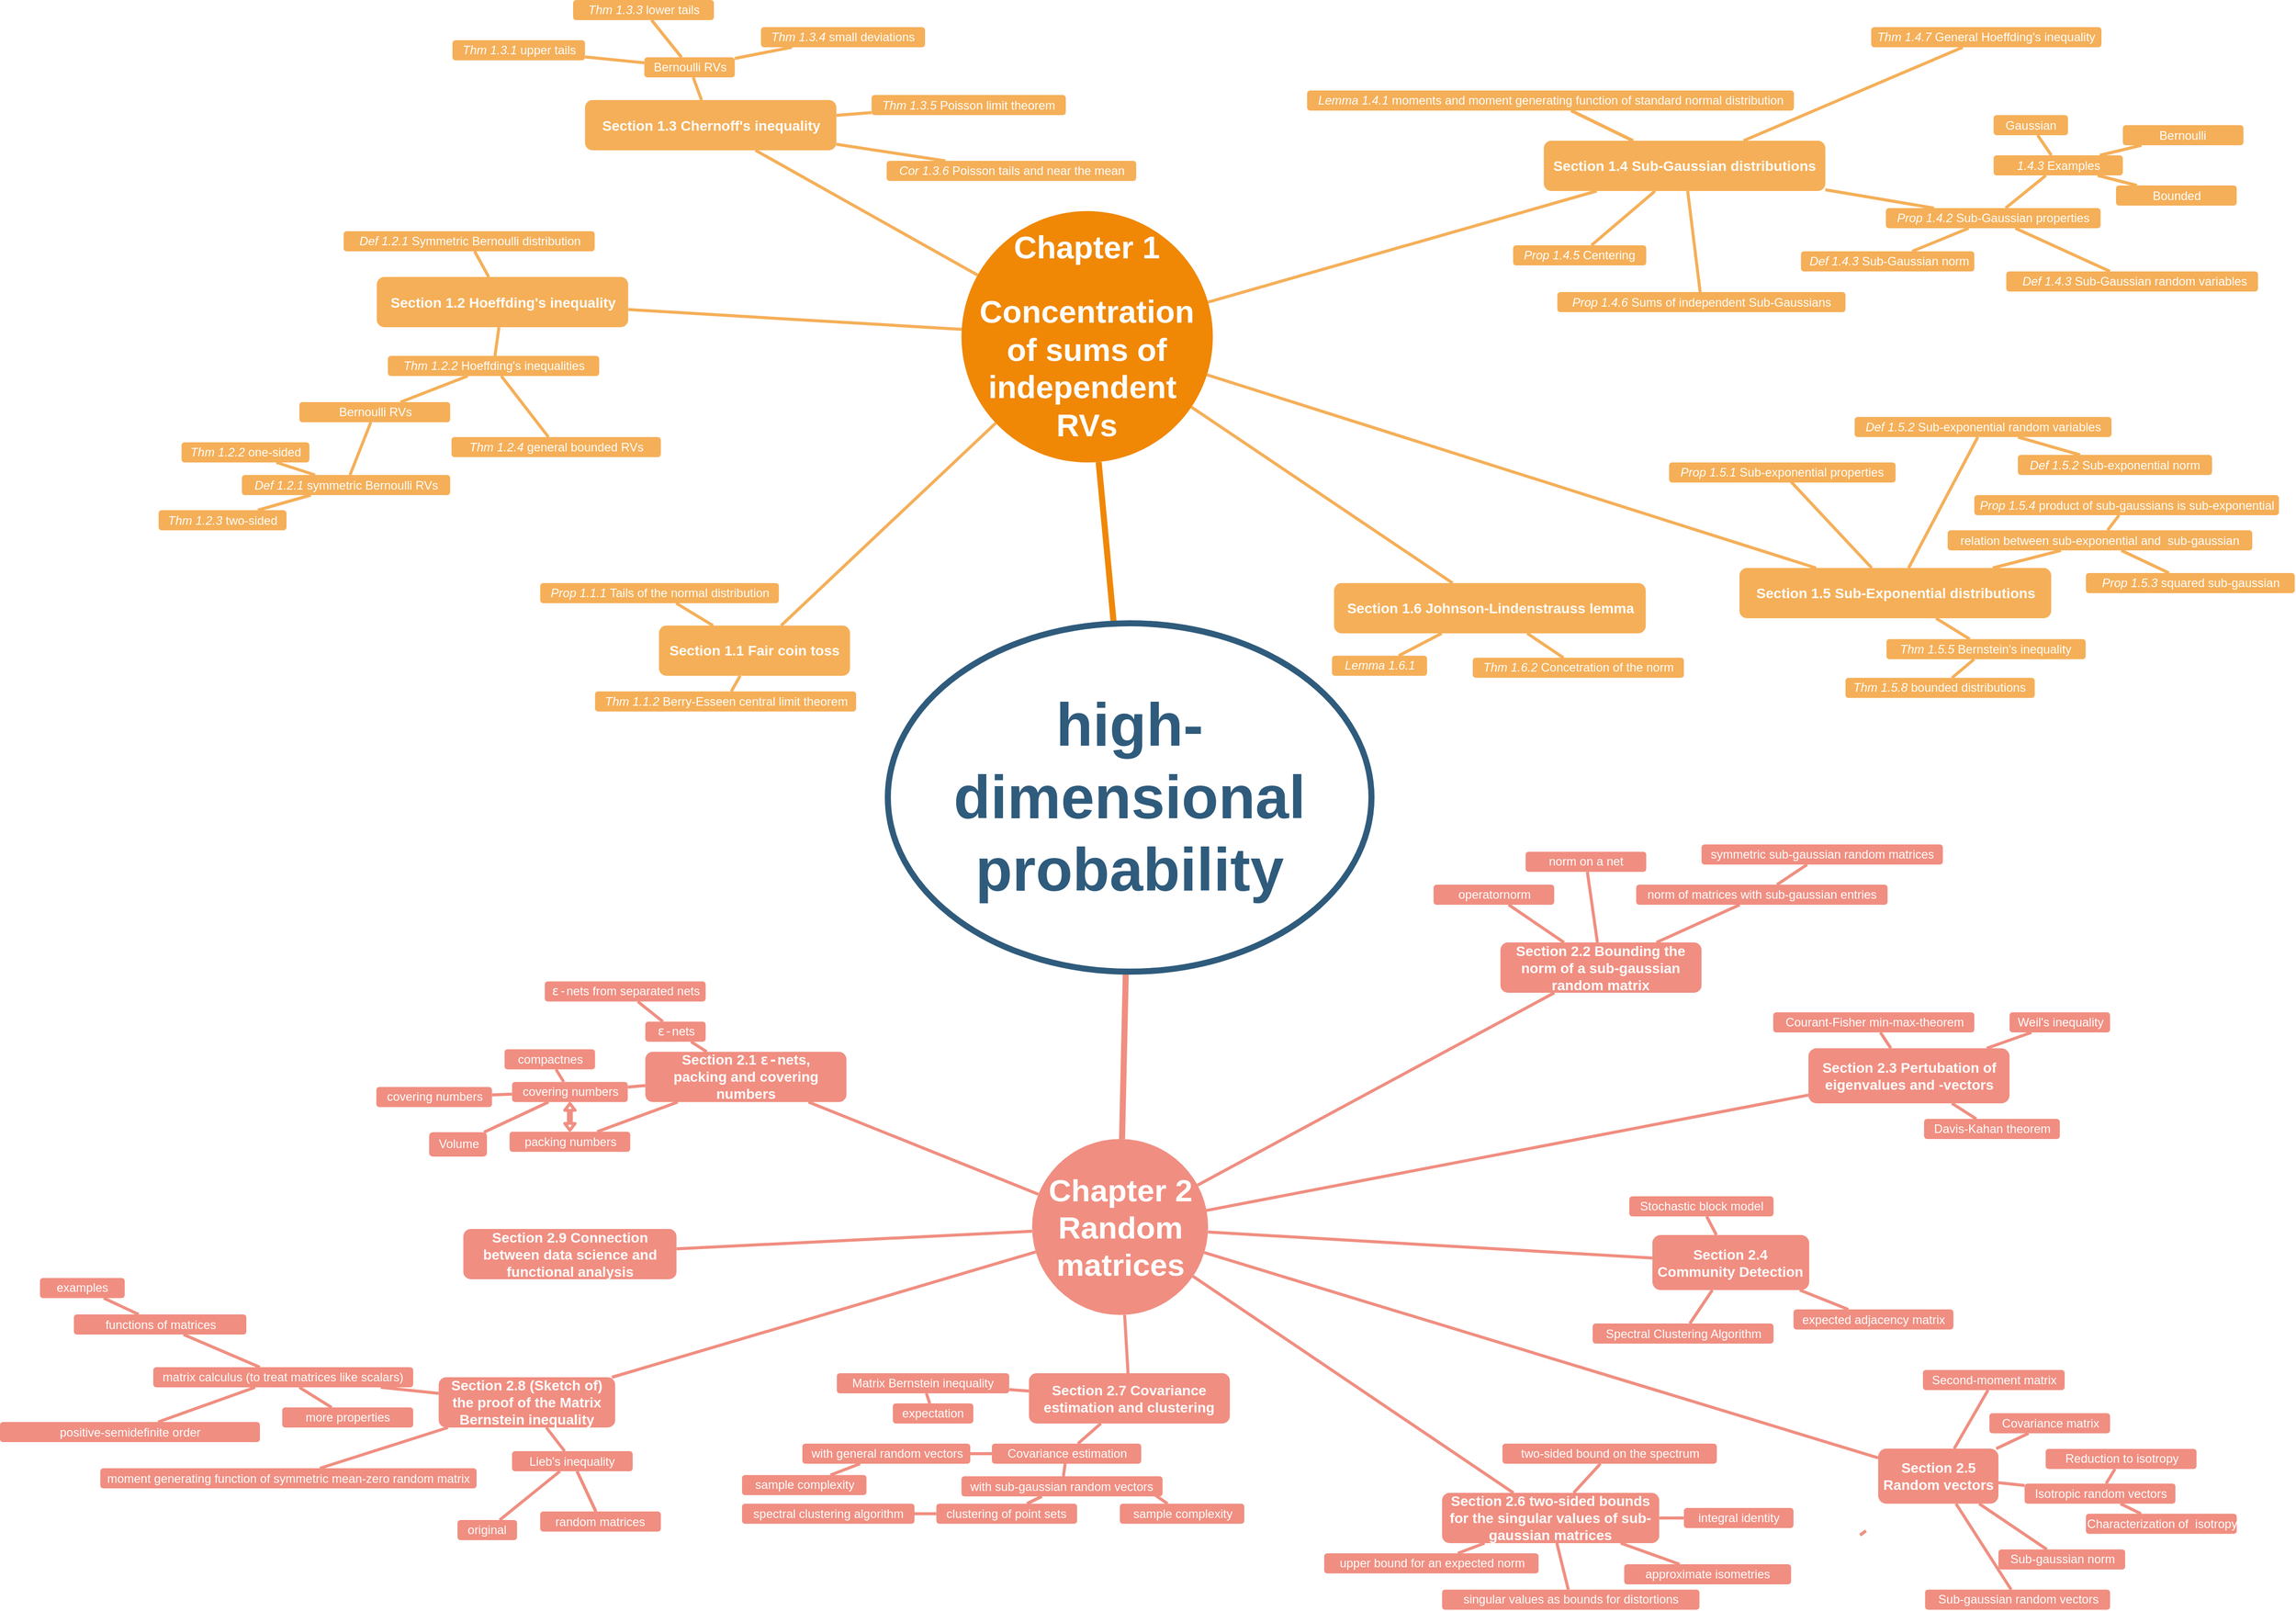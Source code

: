 <mxfile version="13.7.3" type="github">
  <diagram id="6a731a19-8d31-9384-78a2-239565b7b9f0" name="Page-1">
    <mxGraphModel dx="1887" dy="908" grid="1" gridSize="10" guides="1" tooltips="1" connect="1" arrows="1" fold="1" page="1" pageScale="1" pageWidth="1169" pageHeight="827" background="#ffffff" math="0" shadow="0">
      <root>
        <mxCell id="0" />
        <mxCell id="1" parent="0" />
        <mxCell id="nKjWOkiUqiFMKtEfcXU3-1584" value="" style="edgeStyle=none;orthogonalLoop=1;jettySize=auto;html=1;endArrow=none;strokeColor=#F08E81;strokeWidth=3;fontColor=#FFFFFF;" parent="1" source="nKjWOkiUqiFMKtEfcXU3-1556" target="nKjWOkiUqiFMKtEfcXU3-1583" edge="1">
          <mxGeometry relative="1" as="geometry" />
        </mxCell>
        <mxCell id="vXRq4L5JsFHw3zMqs7hk-1559" value="" style="edgeStyle=none;orthogonalLoop=1;jettySize=auto;html=1;endArrow=none;strokeColor=#F08E81;strokeWidth=3;fontColor=#FFFFFF;" parent="1" source="1352" target="vXRq4L5JsFHw3zMqs7hk-1558" edge="1">
          <mxGeometry relative="1" as="geometry">
            <mxPoint x="1606.279" y="1292.588" as="sourcePoint" />
          </mxGeometry>
        </mxCell>
        <mxCell id="HAPoIs7WftZeYswxPthf-1596" value="" style="edgeStyle=none;orthogonalLoop=1;jettySize=auto;html=1;endArrow=none;strokeColor=#F5AF58;strokeWidth=3;fontColor=#FFFFFF;" parent="1" source="HAPoIs7WftZeYswxPthf-1572" target="HAPoIs7WftZeYswxPthf-1595" edge="1">
          <mxGeometry relative="1" as="geometry" />
        </mxCell>
        <mxCell id="HAPoIs7WftZeYswxPthf-1592" value="" style="edgeStyle=none;orthogonalLoop=1;jettySize=auto;html=1;endArrow=none;strokeColor=#F5AF58;strokeWidth=3;fontColor=#FFFFFF;" parent="1" source="HAPoIs7WftZeYswxPthf-1572" target="HAPoIs7WftZeYswxPthf-1591" edge="1">
          <mxGeometry relative="1" as="geometry" />
        </mxCell>
        <mxCell id="HAPoIs7WftZeYswxPthf-1583" style="edgeStyle=none;orthogonalLoop=1;jettySize=auto;html=1;endArrow=none;strokeColor=#F5AF58;strokeWidth=3;fontColor=#FFFFFF;exitX=0.5;exitY=0.5;exitDx=0;exitDy=0;exitPerimeter=0;" parent="1" source="HAPoIs7WftZeYswxPthf-1581" target="HAPoIs7WftZeYswxPthf-1572" edge="1">
          <mxGeometry relative="1" as="geometry" />
        </mxCell>
        <mxCell id="HAPoIs7WftZeYswxPthf-1575" value="" style="edgeStyle=none;orthogonalLoop=1;jettySize=auto;html=1;endArrow=none;strokeColor=#F5AF58;strokeWidth=3;fontColor=#FFFFFF;" parent="1" source="1396" target="HAPoIs7WftZeYswxPthf-1574" edge="1">
          <mxGeometry relative="1" as="geometry" />
        </mxCell>
        <mxCell id="HAPoIs7WftZeYswxPthf-1556" value="" style="edgeStyle=none;orthogonalLoop=1;jettySize=auto;html=1;endArrow=none;strokeColor=#F5AF58;strokeWidth=3;fontColor=#FFFFFF;" parent="1" source="1396" target="HAPoIs7WftZeYswxPthf-1555" edge="1">
          <mxGeometry relative="1" as="geometry" />
        </mxCell>
        <mxCell id="1351" value="&lt;div style=&quot;font-size: 21px&quot;&gt;&lt;h2&gt;Chapter 1&lt;/h2&gt;&lt;h2&gt;Concentration of sums of independent&amp;nbsp; RVs&lt;/h2&gt;&lt;/div&gt;" style="ellipse;whiteSpace=wrap;html=1;shadow=0;fontFamily=Helvetica;fontSize=20;fontColor=#FFFFFF;align=center;strokeWidth=3;fillColor=#F08705;strokeColor=none;gradientColor=none;rounded=1;" parent="1" vertex="1">
          <mxGeometry x="996.25" y="230" width="250" height="250" as="geometry" />
        </mxCell>
        <mxCell id="1352" value="&lt;font style=&quot;font-size: 31px&quot;&gt;&lt;b&gt;Chapter 2&lt;br&gt;Random matrices&lt;/b&gt;&lt;/font&gt;" style="ellipse;whiteSpace=wrap;html=1;shadow=0;fontFamily=Helvetica;fontSize=20;fontColor=#FFFFFF;align=center;strokeWidth=3;strokeColor=none;rounded=1;fillColor=#F08E81;" parent="1" vertex="1">
          <mxGeometry x="1066.5" y="1153" width="175" height="175" as="geometry" />
        </mxCell>
        <mxCell id="1357" value="&lt;h3&gt;Section 1.1 Fair coin toss&lt;/h3&gt;" style="fillColor=#f5af58;strokeColor=none;strokeWidth=3;shadow=0;html=1;fontColor=#FFFFFF;rounded=1;" parent="1" vertex="1">
          <mxGeometry x="695.37" y="642.25" width="190" height="50" as="geometry" />
        </mxCell>
        <mxCell id="1360" style="endArrow=none;strokeWidth=6;strokeColor=#f08705;html=1;" parent="1" source="1515" target="1351" edge="1">
          <mxGeometry relative="1" as="geometry" />
        </mxCell>
        <mxCell id="1361" style="endArrow=none;strokeWidth=6;html=1;strokeColor=#F08E81;" parent="1" source="1515" target="1352" edge="1">
          <mxGeometry relative="1" as="geometry" />
        </mxCell>
        <mxCell id="1388" value="&lt;p&gt;&lt;i&gt;Prop 1.1.1&lt;/i&gt;&amp;nbsp;Tails of the normal distribution&lt;/p&gt;" style="fillColor=#f5af58;strokeColor=none;strokeWidth=3;shadow=0;html=1;fontColor=#FFFFFF;rounded=1;" parent="1" vertex="1">
          <mxGeometry x="577.25" y="600" width="237.38" height="20" as="geometry" />
        </mxCell>
        <mxCell id="1390" value="&lt;h3&gt;Section 1.2 Hoeffding&#39;s inequality&lt;/h3&gt;" style="fillColor=#f5af58;strokeColor=none;strokeWidth=3;shadow=0;html=1;fontColor=#FFFFFF;rounded=1;" parent="1" vertex="1">
          <mxGeometry x="414.75" y="295.5" width="250" height="50" as="geometry" />
        </mxCell>
        <mxCell id="dRpMAYWNb-EyF7LgT5x5-1581" value="" style="edgeStyle=none;orthogonalLoop=1;jettySize=auto;html=1;endArrow=none;strokeColor=#F5AF58;strokeWidth=3;fontColor=#FFFFFF;" parent="1" source="1395" target="dRpMAYWNb-EyF7LgT5x5-1580" edge="1">
          <mxGeometry relative="1" as="geometry" />
        </mxCell>
        <mxCell id="1391" value="&lt;i&gt;Def 1.2.1&amp;nbsp;&lt;/i&gt;Symmetric Bernoulli distribution" style="fillColor=#f5af58;strokeColor=none;strokeWidth=3;shadow=0;html=1;fontColor=#FFFFFF;rounded=1;" parent="1" vertex="1">
          <mxGeometry x="381.75" y="250" width="249.69" height="20" as="geometry" />
        </mxCell>
        <mxCell id="MSrnEf6_SX1GNY-UOXhY-1545" value="" style="edgeStyle=none;orthogonalLoop=1;jettySize=auto;html=1;endArrow=none;strokeColor=#F5AF58;strokeWidth=3;fontColor=#FFFFFF;" parent="1" source="dRpMAYWNb-EyF7LgT5x5-1580" target="MSrnEf6_SX1GNY-UOXhY-1542" edge="1">
          <mxGeometry relative="1" as="geometry" />
        </mxCell>
        <mxCell id="MSrnEf6_SX1GNY-UOXhY-1548" value="" style="edgeStyle=none;orthogonalLoop=1;jettySize=auto;html=1;endArrow=none;strokeColor=#F5AF58;strokeWidth=3;fontColor=#FFFFFF;" parent="1" source="dRpMAYWNb-EyF7LgT5x5-1580" target="MSrnEf6_SX1GNY-UOXhY-1547" edge="1">
          <mxGeometry relative="1" as="geometry" />
        </mxCell>
        <mxCell id="dRpMAYWNb-EyF7LgT5x5-1580" value="Bernoulli RVs" style="fillColor=#f5af58;strokeColor=none;strokeWidth=3;shadow=0;html=1;fontColor=#FFFFFF;rounded=1;" parent="1" vertex="1">
          <mxGeometry x="680.81" y="77" width="90" height="20" as="geometry" />
        </mxCell>
        <mxCell id="MSrnEf6_SX1GNY-UOXhY-1550" value="" style="edgeStyle=none;orthogonalLoop=1;jettySize=auto;html=1;endArrow=none;strokeColor=#F5AF58;strokeWidth=3;fontColor=#FFFFFF;" parent="1" source="1395" target="MSrnEf6_SX1GNY-UOXhY-1549" edge="1">
          <mxGeometry relative="1" as="geometry" />
        </mxCell>
        <mxCell id="MSrnEf6_SX1GNY-UOXhY-1547" value="&lt;i&gt;Thm 1.3.4&amp;nbsp;&lt;/i&gt;small deviations" style="fillColor=#f5af58;strokeColor=none;strokeWidth=3;shadow=0;html=1;fontColor=#FFFFFF;rounded=1;" parent="1" vertex="1">
          <mxGeometry x="796.81" y="47" width="163.19" height="20" as="geometry" />
        </mxCell>
        <mxCell id="MSrnEf6_SX1GNY-UOXhY-1553" value="" style="edgeStyle=none;orthogonalLoop=1;jettySize=auto;html=1;endArrow=none;strokeColor=#F5AF58;strokeWidth=3;fontColor=#FFFFFF;" parent="1" source="1395" target="MSrnEf6_SX1GNY-UOXhY-1552" edge="1">
          <mxGeometry relative="1" as="geometry" />
        </mxCell>
        <mxCell id="MSrnEf6_SX1GNY-UOXhY-1549" value="&lt;i&gt;Thm 1.3.5&amp;nbsp;&lt;/i&gt;Poisson limit theorem" style="fillColor=#f5af58;strokeColor=none;strokeWidth=3;shadow=0;html=1;fontColor=#FFFFFF;rounded=1;" parent="1" vertex="1">
          <mxGeometry x="906.81" y="114.5" width="193.19" height="20" as="geometry" />
        </mxCell>
        <mxCell id="MSrnEf6_SX1GNY-UOXhY-1552" value="&lt;i&gt;Cor 1.3.6&amp;nbsp;&lt;/i&gt;Poisson tails and near the mean" style="fillColor=#f5af58;strokeColor=none;strokeWidth=3;shadow=0;html=1;fontColor=#FFFFFF;rounded=1;" parent="1" vertex="1">
          <mxGeometry x="921.81" y="180" width="248.19" height="20" as="geometry" />
        </mxCell>
        <mxCell id="MSrnEf6_SX1GNY-UOXhY-1544" value="&lt;i&gt;Thm 1.3.3&amp;nbsp;&lt;/i&gt;lower tails" style="fillColor=#f5af58;strokeColor=none;strokeWidth=3;shadow=0;html=1;fontColor=#FFFFFF;rounded=1;" parent="1" vertex="1">
          <mxGeometry x="610" y="20" width="140" height="20" as="geometry" />
        </mxCell>
        <mxCell id="MSrnEf6_SX1GNY-UOXhY-1542" value="&lt;div&gt;&lt;i&gt;Thm 1.3.1&amp;nbsp;&lt;/i&gt;upper tails&lt;/div&gt;" style="fillColor=#f5af58;strokeColor=none;strokeWidth=3;shadow=0;html=1;fontColor=#FFFFFF;rounded=1;" parent="1" vertex="1">
          <mxGeometry x="490" y="60" width="131.81" height="20" as="geometry" />
        </mxCell>
        <mxCell id="dRpMAYWNb-EyF7LgT5x5-1563" value="" style="edgeStyle=none;orthogonalLoop=1;jettySize=auto;html=1;endArrow=none;strokeColor=#F5AF58;strokeWidth=3;fontColor=#FFFFFF;" parent="1" source="dRpMAYWNb-EyF7LgT5x5-1555" target="dRpMAYWNb-EyF7LgT5x5-1573" edge="1">
          <mxGeometry relative="1" as="geometry" />
        </mxCell>
        <mxCell id="dRpMAYWNb-EyF7LgT5x5-1567" value="" style="edgeStyle=none;orthogonalLoop=1;jettySize=auto;html=1;endArrow=none;strokeColor=#F5AF58;strokeWidth=3;fontColor=#FFFFFF;" parent="1" source="dRpMAYWNb-EyF7LgT5x5-1555" target="dRpMAYWNb-EyF7LgT5x5-1566" edge="1">
          <mxGeometry relative="1" as="geometry" />
        </mxCell>
        <mxCell id="dRpMAYWNb-EyF7LgT5x5-1555" value="&lt;div&gt;&lt;i&gt;Thm 1.2&lt;/i&gt;&lt;i&gt;.2&amp;nbsp;&lt;/i&gt;&lt;span&gt;Hoeffding&#39;s inequalities&lt;/span&gt;&lt;/div&gt;" style="fillColor=#f5af58;strokeColor=none;strokeWidth=3;shadow=0;html=1;fontColor=#FFFFFF;rounded=1;" parent="1" vertex="1">
          <mxGeometry x="425.75" y="374" width="210.19" height="20" as="geometry" />
        </mxCell>
        <mxCell id="dRpMAYWNb-EyF7LgT5x5-1566" value="&lt;div&gt;&lt;i&gt;Thm 1.2.4&amp;nbsp;&lt;/i&gt;general bounded RVs&lt;/div&gt;" style="fillColor=#f5af58;strokeColor=none;strokeWidth=3;shadow=0;html=1;fontColor=#FFFFFF;rounded=1;" parent="1" vertex="1">
          <mxGeometry x="489.06" y="454.75" width="208.19" height="20" as="geometry" />
        </mxCell>
        <mxCell id="dRpMAYWNb-EyF7LgT5x5-1569" value="" style="edgeStyle=none;orthogonalLoop=1;jettySize=auto;html=1;endArrow=none;strokeColor=#F5AF58;strokeWidth=3;fontColor=#FFFFFF;" parent="1" source="dRpMAYWNb-EyF7LgT5x5-1562" target="dRpMAYWNb-EyF7LgT5x5-1568" edge="1">
          <mxGeometry relative="1" as="geometry" />
        </mxCell>
        <mxCell id="dRpMAYWNb-EyF7LgT5x5-1571" value="" style="edgeStyle=none;orthogonalLoop=1;jettySize=auto;html=1;endArrow=none;strokeColor=#F5AF58;strokeWidth=3;fontColor=#FFFFFF;" parent="1" source="dRpMAYWNb-EyF7LgT5x5-1562" target="dRpMAYWNb-EyF7LgT5x5-1570" edge="1">
          <mxGeometry relative="1" as="geometry" />
        </mxCell>
        <mxCell id="dRpMAYWNb-EyF7LgT5x5-1574" value="" style="edgeStyle=none;orthogonalLoop=1;jettySize=auto;html=1;endArrow=none;strokeColor=#F5AF58;strokeWidth=3;fontColor=#FFFFFF;" parent="1" source="dRpMAYWNb-EyF7LgT5x5-1562" target="dRpMAYWNb-EyF7LgT5x5-1573" edge="1">
          <mxGeometry relative="1" as="geometry">
            <mxPoint x="319.25" y="466.5" as="targetPoint" />
          </mxGeometry>
        </mxCell>
        <mxCell id="dRpMAYWNb-EyF7LgT5x5-1562" value="&lt;div&gt;&lt;i&gt;Def 1.2.1&amp;nbsp;&lt;/i&gt;symmetric Bernoulli RVs&lt;/div&gt;" style="fillColor=#f5af58;strokeColor=none;strokeWidth=3;shadow=0;html=1;fontColor=#FFFFFF;rounded=1;" parent="1" vertex="1">
          <mxGeometry x="280.56" y="492.5" width="207.19" height="20" as="geometry" />
        </mxCell>
        <mxCell id="dRpMAYWNb-EyF7LgT5x5-1573" value="&lt;div&gt;Bernoulli RVs&lt;/div&gt;" style="fillColor=#f5af58;strokeColor=none;strokeWidth=3;shadow=0;html=1;fontColor=#FFFFFF;rounded=1;" parent="1" vertex="1">
          <mxGeometry x="337.75" y="420" width="150" height="20" as="geometry" />
        </mxCell>
        <mxCell id="dRpMAYWNb-EyF7LgT5x5-1570" value="&lt;i&gt;Thm 1.2.3&lt;/i&gt; two-sided" style="fillColor=#f5af58;strokeColor=none;strokeWidth=3;shadow=0;html=1;fontColor=#FFFFFF;rounded=1;" parent="1" vertex="1">
          <mxGeometry x="197.75" y="527.5" width="127.19" height="20" as="geometry" />
        </mxCell>
        <mxCell id="dRpMAYWNb-EyF7LgT5x5-1568" value="&lt;i&gt;Thm 1.2.2&amp;nbsp;&lt;/i&gt;one-sided" style="fillColor=#f5af58;strokeColor=none;strokeWidth=3;shadow=0;html=1;fontColor=#FFFFFF;rounded=1;" parent="1" vertex="1">
          <mxGeometry x="220.56" y="460" width="127.19" height="20" as="geometry" />
        </mxCell>
        <mxCell id="dRpMAYWNb-EyF7LgT5x5-1552" value="&lt;p&gt;&lt;i&gt;Thm 1.1.2&lt;/i&gt; Berry-Esseen central limit theorem&lt;/p&gt;" style="fillColor=#f5af58;strokeColor=none;strokeWidth=3;shadow=0;html=1;fontColor=#FFFFFF;rounded=1;" parent="1" vertex="1">
          <mxGeometry x="631.81" y="707.75" width="259.63" height="20" as="geometry" />
        </mxCell>
        <mxCell id="1395" value="&lt;h3&gt;Section 1.3 Chernoff&#39;s inequality&lt;/h3&gt;" style="fillColor=#f5af58;strokeColor=none;strokeWidth=3;shadow=0;html=1;fontColor=#FFFFFF;rounded=1;" parent="1" vertex="1">
          <mxGeometry x="621.81" y="119.5" width="250" height="50" as="geometry" />
        </mxCell>
        <mxCell id="HAPoIs7WftZeYswxPthf-1544" value="" style="edgeStyle=none;orthogonalLoop=1;jettySize=auto;html=1;endArrow=none;strokeColor=#F5AF58;strokeWidth=3;" parent="1" source="1398" target="HAPoIs7WftZeYswxPthf-1543" edge="1">
          <mxGeometry relative="1" as="geometry">
            <mxPoint x="2018.177" y="204.5" as="sourcePoint" />
          </mxGeometry>
        </mxCell>
        <mxCell id="HAPoIs7WftZeYswxPthf-1552" value="" style="edgeStyle=none;orthogonalLoop=1;jettySize=auto;html=1;endArrow=none;strokeColor=#F5AF58;strokeWidth=3;fontColor=#FFFFFF;" parent="1" source="1396" target="1397" edge="1">
          <mxGeometry relative="1" as="geometry" />
        </mxCell>
        <mxCell id="HAPoIs7WftZeYswxPthf-1554" value="" style="edgeStyle=none;orthogonalLoop=1;jettySize=auto;html=1;endArrow=none;strokeColor=#F5AF58;strokeWidth=3;fontColor=#FFFFFF;" parent="1" source="1396" target="1397" edge="1">
          <mxGeometry relative="1" as="geometry" />
        </mxCell>
        <mxCell id="HAPoIs7WftZeYswxPthf-1560" value="" style="edgeStyle=none;orthogonalLoop=1;jettySize=auto;html=1;endArrow=none;strokeColor=#F5AF58;strokeWidth=3;fontColor=#FFFFFF;" parent="1" source="1396" target="HAPoIs7WftZeYswxPthf-1559" edge="1">
          <mxGeometry relative="1" as="geometry" />
        </mxCell>
        <mxCell id="HAPoIs7WftZeYswxPthf-1573" value="" style="edgeStyle=none;orthogonalLoop=1;jettySize=auto;html=1;endArrow=none;strokeColor=#F5AF58;strokeWidth=3;fontColor=#FFFFFF;" parent="1" source="1351" target="HAPoIs7WftZeYswxPthf-1572" edge="1">
          <mxGeometry relative="1" as="geometry">
            <mxPoint x="1379.997" y="384.014" as="sourcePoint" />
          </mxGeometry>
        </mxCell>
        <mxCell id="1396" value="&lt;h3&gt;Section 1.4 Sub-Gaussian distributions&lt;/h3&gt;" style="fillColor=#f5af58;strokeColor=none;strokeWidth=3;shadow=0;html=1;fontColor=#FFFFFF;rounded=1;" parent="1" vertex="1">
          <mxGeometry x="1575.41" y="160" width="280" height="50" as="geometry" />
        </mxCell>
        <mxCell id="MSrnEf6_SX1GNY-UOXhY-1555" value="" style="edgeStyle=none;orthogonalLoop=1;jettySize=auto;html=1;endArrow=none;strokeColor=#F5AF58;strokeWidth=3;fontColor=#FFFFFF;" parent="1" source="1398" target="MSrnEf6_SX1GNY-UOXhY-1554" edge="1">
          <mxGeometry relative="1" as="geometry" />
        </mxCell>
        <mxCell id="1397" value="&lt;i&gt;Lemma 1.4.1&lt;/i&gt; moments and moment generating function of standard normal distribution" style="fillColor=#f5af58;strokeColor=none;strokeWidth=3;shadow=0;html=1;fontColor=#FFFFFF;rounded=1;" parent="1" vertex="1">
          <mxGeometry x="1340" y="110" width="484.16" height="20" as="geometry" />
        </mxCell>
        <mxCell id="HAPoIs7WftZeYswxPthf-1586" value="" style="edgeStyle=none;orthogonalLoop=1;jettySize=auto;html=1;endArrow=none;strokeColor=#F5AF58;strokeWidth=3;fontColor=#FFFFFF;" parent="1" source="HAPoIs7WftZeYswxPthf-1572" target="HAPoIs7WftZeYswxPthf-1585" edge="1">
          <mxGeometry relative="1" as="geometry" />
        </mxCell>
        <mxCell id="HAPoIs7WftZeYswxPthf-1588" value="" style="edgeStyle=none;orthogonalLoop=1;jettySize=auto;html=1;endArrow=none;strokeColor=#F5AF58;strokeWidth=3;fontColor=#FFFFFF;" parent="1" source="1398" target="HAPoIs7WftZeYswxPthf-1587" edge="1">
          <mxGeometry relative="1" as="geometry" />
        </mxCell>
        <mxCell id="MSrnEf6_SX1GNY-UOXhY-1554" value="&lt;i&gt;&amp;nbsp;Def 1.4.3&amp;nbsp;&lt;/i&gt;Sub-Gaussian random variables" style="fillColor=#f5af58;strokeColor=none;strokeWidth=3;shadow=0;html=1;fontColor=#FFFFFF;rounded=1;" parent="1" vertex="1">
          <mxGeometry x="2035.33" y="290" width="250.4" height="20" as="geometry" />
        </mxCell>
        <mxCell id="1398" value="&lt;i&gt;Prop 1.4.2&lt;/i&gt;&amp;nbsp;Sub-Gaussian properties" style="fillColor=#f5af58;strokeColor=none;strokeWidth=3;shadow=0;html=1;fontColor=#FFFFFF;rounded=1;" parent="1" vertex="1">
          <mxGeometry x="1915.61" y="227" width="213.54" height="20" as="geometry" />
        </mxCell>
        <mxCell id="1399" value="" style="edgeStyle=none;endArrow=none;strokeWidth=3;strokeColor=#F5AF58;html=1;" parent="1" source="1351" target="1357" edge="1">
          <mxGeometry x="-213.5" y="95.5" width="100" height="100" as="geometry">
            <mxPoint x="872.58" y="438.504" as="sourcePoint" />
            <mxPoint x="-113.5" y="95.5" as="targetPoint" />
          </mxGeometry>
        </mxCell>
        <mxCell id="1400" value="" style="edgeStyle=none;endArrow=none;strokeWidth=3;strokeColor=#F5AF58;html=1;" parent="1" source="1357" target="1388" edge="1">
          <mxGeometry x="-80.13" y="241.25" width="100" height="100" as="geometry">
            <mxPoint x="975.264" y="543.081" as="sourcePoint" />
            <mxPoint x="19.87" y="241.25" as="targetPoint" />
          </mxGeometry>
        </mxCell>
        <mxCell id="1401" value="" style="edgeStyle=none;endArrow=none;strokeWidth=3;strokeColor=#F5AF58;html=1;" parent="1" source="1357" target="dRpMAYWNb-EyF7LgT5x5-1552" edge="1">
          <mxGeometry x="-80.13" y="241.25" width="100" height="100" as="geometry">
            <mxPoint x="966.504" y="505.175" as="sourcePoint" />
            <mxPoint x="749.953" y="707.75" as="targetPoint" />
          </mxGeometry>
        </mxCell>
        <mxCell id="1402" value="" style="edgeStyle=none;endArrow=none;strokeWidth=3;strokeColor=#F5AF58;html=1;" parent="1" source="1351" target="1390" edge="1">
          <mxGeometry x="-213.5" y="95.5" width="100" height="100" as="geometry">
            <mxPoint x="838.645" y="319.215" as="sourcePoint" />
            <mxPoint x="-113.5" y="95.5" as="targetPoint" />
          </mxGeometry>
        </mxCell>
        <mxCell id="1403" value="" style="edgeStyle=none;endArrow=none;strokeWidth=3;strokeColor=#F5AF58;html=1;" parent="1" source="1390" target="1391" edge="1">
          <mxGeometry x="-254.25" y="155" width="100" height="100" as="geometry">
            <mxPoint x="819.165" y="341.411" as="sourcePoint" />
            <mxPoint x="-154.25" y="155" as="targetPoint" />
          </mxGeometry>
        </mxCell>
        <mxCell id="1407" value="" style="edgeStyle=none;endArrow=none;strokeWidth=3;strokeColor=#F5AF58;html=1;" parent="1" source="1351" target="1395" edge="1">
          <mxGeometry x="-183.5" y="95.5" width="100" height="100" as="geometry">
            <mxPoint x="-183.5" y="195.5" as="sourcePoint" />
            <mxPoint x="-83.5" y="95.5" as="targetPoint" />
          </mxGeometry>
        </mxCell>
        <mxCell id="1408" value="" style="edgeStyle=none;endArrow=none;strokeWidth=3;strokeColor=#F5AF58;html=1;" parent="1" source="1351" target="1396" edge="1">
          <mxGeometry x="281.09" y="135.5" width="100" height="100" as="geometry">
            <mxPoint x="770" y="320" as="sourcePoint" />
            <mxPoint x="381.09" y="135.5" as="targetPoint" />
          </mxGeometry>
        </mxCell>
        <mxCell id="1409" value="" style="edgeStyle=none;endArrow=none;strokeWidth=3;strokeColor=#F5AF58;html=1;" parent="1" source="1396" target="1397" edge="1">
          <mxGeometry x="196.16" y="-83" width="100" height="100" as="geometry">
            <mxPoint x="196.16" y="17" as="sourcePoint" />
            <mxPoint x="296.16" y="-83" as="targetPoint" />
          </mxGeometry>
        </mxCell>
        <mxCell id="1410" value="" style="edgeStyle=none;endArrow=none;strokeWidth=3;strokeColor=#F5AF58;html=1;" parent="1" source="1396" target="1398" edge="1">
          <mxGeometry x="210.75" y="-45.5" width="100" height="100" as="geometry">
            <mxPoint x="1870.0" y="229.443" as="sourcePoint" />
            <mxPoint x="310.75" y="-45.5" as="targetPoint" />
          </mxGeometry>
        </mxCell>
        <mxCell id="vXRq4L5JsFHw3zMqs7hk-1594" value="" style="edgeStyle=none;orthogonalLoop=1;jettySize=auto;html=1;endArrow=none;strokeColor=#F08E81;strokeWidth=3;fontColor=#FFFFFF;" parent="1" source="vXRq4L5JsFHw3zMqs7hk-1587" target="vXRq4L5JsFHw3zMqs7hk-1593" edge="1">
          <mxGeometry relative="1" as="geometry" />
        </mxCell>
        <mxCell id="1411" value="Second-moment matrix" style="fillColor=#f08e81;strokeColor=none;strokeWidth=3;shadow=0;html=1;fontColor=#FFFFFF;rounded=1;" parent="1" vertex="1">
          <mxGeometry x="1952.46" y="1382.75" width="140.97" height="20" as="geometry" />
        </mxCell>
        <mxCell id="vXRq4L5JsFHw3zMqs7hk-1590" value="" style="edgeStyle=none;orthogonalLoop=1;jettySize=auto;html=1;endArrow=none;strokeColor=#F08E81;strokeWidth=3;fontColor=#FFFFFF;" parent="1" source="1412" target="vXRq4L5JsFHw3zMqs7hk-1589" edge="1">
          <mxGeometry relative="1" as="geometry" />
        </mxCell>
        <mxCell id="1412" value="Isotropic random vectors" style="fillColor=#f08e81;strokeColor=none;strokeWidth=3;shadow=0;html=1;fontColor=#FFFFFF;rounded=1;" parent="1" vertex="1">
          <mxGeometry x="2053.59" y="1495.75" width="150" height="20" as="geometry" />
        </mxCell>
        <mxCell id="vXRq4L5JsFHw3zMqs7hk-1543" value="" style="edgeStyle=none;orthogonalLoop=1;jettySize=auto;html=1;endArrow=none;strokeColor=#F08E81;strokeWidth=3;fontColor=#FFFFFF;" parent="1" source="vXRq4L5JsFHw3zMqs7hk-1558" target="vXRq4L5JsFHw3zMqs7hk-1542" edge="1">
          <mxGeometry relative="1" as="geometry" />
        </mxCell>
        <mxCell id="vXRq4L5JsFHw3zMqs7hk-1545" value="" style="edgeStyle=none;orthogonalLoop=1;jettySize=auto;html=1;endArrow=none;strokeColor=#F08E81;strokeWidth=3;fontColor=#FFFFFF;" parent="1" source="vXRq4L5JsFHw3zMqs7hk-1558" target="vXRq4L5JsFHw3zMqs7hk-1544" edge="1">
          <mxGeometry relative="1" as="geometry" />
        </mxCell>
        <mxCell id="vXRq4L5JsFHw3zMqs7hk-1549" value="" style="edgeStyle=none;orthogonalLoop=1;jettySize=auto;html=1;endArrow=none;strokeColor=#F08E81;strokeWidth=3;fontColor=#FFFFFF;" parent="1" source="1416" target="vXRq4L5JsFHw3zMqs7hk-1548" edge="1">
          <mxGeometry relative="1" as="geometry" />
        </mxCell>
        <mxCell id="1416" value="&lt;span style=&quot;font-family: monospace , monospace&quot;&gt;&lt;font style=&quot;font-size: 12px&quot;&gt;ɛ-&lt;/font&gt;&lt;/span&gt;&lt;font style=&quot;font-size: 12px&quot;&gt;nets&lt;/font&gt;" style="fillColor=#f08e81;strokeColor=none;strokeWidth=3;shadow=0;html=1;fontColor=#FFFFFF;rounded=1;" parent="1" vertex="1">
          <mxGeometry x="681.81" y="1036.25" width="60" height="20" as="geometry" />
        </mxCell>
        <mxCell id="vXRq4L5JsFHw3zMqs7hk-1565" value="" style="edgeStyle=none;orthogonalLoop=1;jettySize=auto;html=1;endArrow=none;strokeColor=#F08E81;strokeWidth=3;fontColor=#FFFFFF;" parent="1" source="vXRq4L5JsFHw3zMqs7hk-1560" target="vXRq4L5JsFHw3zMqs7hk-1564" edge="1">
          <mxGeometry relative="1" as="geometry" />
        </mxCell>
        <mxCell id="vXRq4L5JsFHw3zMqs7hk-1567" value="" style="edgeStyle=none;orthogonalLoop=1;jettySize=auto;html=1;endArrow=none;strokeColor=#F08E81;strokeWidth=3;fontColor=#FFFFFF;" parent="1" source="vXRq4L5JsFHw3zMqs7hk-1560" target="vXRq4L5JsFHw3zMqs7hk-1566" edge="1">
          <mxGeometry relative="1" as="geometry" />
        </mxCell>
        <mxCell id="1417" value="norm on a net" style="fillColor=#f08e81;strokeColor=none;strokeWidth=3;shadow=0;html=1;fontColor=#FFFFFF;rounded=1;" parent="1" vertex="1">
          <mxGeometry x="1557.28" y="867.25" width="120" height="20" as="geometry" />
        </mxCell>
        <mxCell id="vXRq4L5JsFHw3zMqs7hk-1574" value="" style="edgeStyle=none;orthogonalLoop=1;jettySize=auto;html=1;endArrow=none;strokeColor=#F08E81;strokeWidth=3;fontColor=#FFFFFF;" parent="1" source="vXRq4L5JsFHw3zMqs7hk-1570" target="vXRq4L5JsFHw3zMqs7hk-1573" edge="1">
          <mxGeometry relative="1" as="geometry" />
        </mxCell>
        <mxCell id="vXRq4L5JsFHw3zMqs7hk-1576" value="" style="edgeStyle=none;orthogonalLoop=1;jettySize=auto;html=1;endArrow=none;strokeColor=#F08E81;strokeWidth=3;fontColor=#FFFFFF;" parent="1" source="vXRq4L5JsFHw3zMqs7hk-1570" target="vXRq4L5JsFHw3zMqs7hk-1575" edge="1">
          <mxGeometry relative="1" as="geometry" />
        </mxCell>
        <mxCell id="1418" value="Courant-Fisher min-max-theorem" style="fillColor=#f08e81;strokeColor=none;strokeWidth=3;shadow=0;html=1;fontColor=#FFFFFF;rounded=1;" parent="1" vertex="1">
          <mxGeometry x="1803.59" y="1027" width="200" height="20" as="geometry" />
        </mxCell>
        <mxCell id="1420" value="Covariance matrix" style="fillColor=#f08e81;strokeColor=none;strokeWidth=3;shadow=0;html=1;fontColor=#FFFFFF;rounded=1;" parent="1" vertex="1">
          <mxGeometry x="2018.59" y="1425.75" width="120" height="20" as="geometry" />
        </mxCell>
        <mxCell id="vXRq4L5JsFHw3zMqs7hk-1585" value="" style="edgeStyle=none;orthogonalLoop=1;jettySize=auto;html=1;endArrow=none;strokeColor=#F08E81;strokeWidth=3;fontColor=#FFFFFF;" parent="1" source="vXRq4L5JsFHw3zMqs7hk-1581" target="vXRq4L5JsFHw3zMqs7hk-1584" edge="1">
          <mxGeometry relative="1" as="geometry" />
        </mxCell>
        <mxCell id="1421" value="expected adjacency matrix" style="fillColor=#f08e81;strokeColor=none;strokeWidth=3;shadow=0;html=1;fontColor=#FFFFFF;rounded=1;" parent="1" vertex="1">
          <mxGeometry x="1823.76" y="1322.5" width="159.03" height="20" as="geometry" />
        </mxCell>
        <mxCell id="1422" value="Stochastic block model" style="fillColor=#f08e81;strokeColor=none;strokeWidth=3;shadow=0;html=1;fontColor=#FFFFFF;rounded=1;" parent="1" vertex="1">
          <mxGeometry x="1660.41" y="1210" width="143.47" height="20" as="geometry" />
        </mxCell>
        <mxCell id="1423" value="" style="edgeStyle=none;endArrow=none;strokeWidth=3;strokeColor=#F08E81;html=1;" parent="1" source="vXRq4L5JsFHw3zMqs7hk-1587" target="1411" edge="1">
          <mxGeometry x="7.62" y="985.62" width="100" height="100" as="geometry">
            <mxPoint x="7.62" y="1085.62" as="sourcePoint" />
            <mxPoint x="107.62" y="985.62" as="targetPoint" />
          </mxGeometry>
        </mxCell>
        <mxCell id="1427" value="" style="edgeStyle=none;endArrow=none;strokeWidth=3;strokeColor=#F08E81;html=1;" parent="1" source="vXRq4L5JsFHw3zMqs7hk-1558" target="1416" edge="1">
          <mxGeometry x="-798.19" y="911.25" width="100" height="100" as="geometry">
            <mxPoint x="-798.19" y="1011.25" as="sourcePoint" />
            <mxPoint x="-698.19" y="911.25" as="targetPoint" />
          </mxGeometry>
        </mxCell>
        <mxCell id="1428" value="" style="edgeStyle=none;endArrow=none;strokeWidth=3;strokeColor=#F08E81;html=1;" parent="1" source="vXRq4L5JsFHw3zMqs7hk-1560" target="1417" edge="1">
          <mxGeometry x="-112.72" y="935" width="100" height="100" as="geometry">
            <mxPoint x="-112.72" y="1035" as="sourcePoint" />
            <mxPoint x="-12.72" y="935" as="targetPoint" />
          </mxGeometry>
        </mxCell>
        <mxCell id="1429" value="" style="edgeStyle=none;endArrow=none;strokeWidth=3;strokeColor=#F08E81;html=1;" parent="1" source="vXRq4L5JsFHw3zMqs7hk-1570" target="1418" edge="1">
          <mxGeometry x="48.59" y="980.25" width="100" height="100" as="geometry">
            <mxPoint x="48.59" y="1080.25" as="sourcePoint" />
            <mxPoint x="148.59" y="980.25" as="targetPoint" />
          </mxGeometry>
        </mxCell>
        <mxCell id="1431" value="" style="edgeStyle=none;endArrow=none;strokeWidth=3;strokeColor=#F08E81;html=1;" parent="1" source="vXRq4L5JsFHw3zMqs7hk-1587" target="1412" edge="1">
          <mxGeometry x="7.62" y="985.62" width="100" height="100" as="geometry">
            <mxPoint x="7.62" y="1085.62" as="sourcePoint" />
            <mxPoint x="107.62" y="985.62" as="targetPoint" />
          </mxGeometry>
        </mxCell>
        <mxCell id="1432" value="" style="edgeStyle=none;endArrow=none;strokeWidth=3;strokeColor=#F08E81;html=1;" parent="1" source="vXRq4L5JsFHw3zMqs7hk-1581" target="1422" edge="1">
          <mxGeometry x="-143.62" y="864.5" width="100" height="100" as="geometry">
            <mxPoint x="-143.62" y="964.5" as="sourcePoint" />
            <mxPoint x="-43.62" y="864.5" as="targetPoint" />
          </mxGeometry>
        </mxCell>
        <mxCell id="1433" value="" style="edgeStyle=none;endArrow=none;strokeWidth=3;strokeColor=#F08E81;html=1;" parent="1" source="vXRq4L5JsFHw3zMqs7hk-1581" target="1421" edge="1">
          <mxGeometry x="-143.62" y="864.5" width="100" height="100" as="geometry">
            <mxPoint x="-143.62" y="964.5" as="sourcePoint" />
            <mxPoint x="-43.62" y="864.5" as="targetPoint" />
          </mxGeometry>
        </mxCell>
        <mxCell id="1434" value="" style="edgeStyle=none;endArrow=none;strokeWidth=3;strokeColor=#F08E81;html=1;" parent="1" source="vXRq4L5JsFHw3zMqs7hk-1587" target="1420" edge="1">
          <mxGeometry x="7.62" y="985.62" width="100" height="100" as="geometry">
            <mxPoint x="7.62" y="1085.62" as="sourcePoint" />
            <mxPoint x="107.62" y="985.62" as="targetPoint" />
          </mxGeometry>
        </mxCell>
        <mxCell id="1515" value="&lt;h1&gt;high-dimensional probability&lt;/h1&gt;" style="ellipse;whiteSpace=wrap;html=1;shadow=0;fontFamily=Helvetica;fontSize=30;fontColor=#2F5B7C;align=center;strokeColor=#2F5B7C;strokeWidth=6;fillColor=#FFFFFF;fontStyle=1;gradientColor=none;flipH=1;flipV=1;horizontal=1;verticalAlign=middle;rounded=1;" parent="1" vertex="1">
          <mxGeometry x="923" y="640" width="481" height="346.5" as="geometry" />
        </mxCell>
        <mxCell id="dRpMAYWNb-EyF7LgT5x5-1557" value="" style="edgeStyle=none;endArrow=none;strokeWidth=3;strokeColor=#F5AF58;html=1;" parent="1" source="dRpMAYWNb-EyF7LgT5x5-1555" target="1390" edge="1">
          <mxGeometry x="-244.25" y="165" width="100" height="100" as="geometry">
            <mxPoint x="523.734" y="303.5" as="sourcePoint" />
            <mxPoint x="501.297" y="280" as="targetPoint" />
            <Array as="points" />
          </mxGeometry>
        </mxCell>
        <mxCell id="MSrnEf6_SX1GNY-UOXhY-1546" value="" style="edgeStyle=none;orthogonalLoop=1;jettySize=auto;html=1;endArrow=none;strokeColor=#F5AF58;strokeWidth=3;fontColor=#FFFFFF;" parent="1" source="dRpMAYWNb-EyF7LgT5x5-1580" target="MSrnEf6_SX1GNY-UOXhY-1544" edge="1">
          <mxGeometry relative="1" as="geometry">
            <mxPoint x="697.31" y="97" as="sourcePoint" />
            <mxPoint x="650.31" y="77" as="targetPoint" />
          </mxGeometry>
        </mxCell>
        <mxCell id="HAPoIs7WftZeYswxPthf-1546" value="" style="edgeStyle=none;orthogonalLoop=1;jettySize=auto;html=1;endArrow=none;strokeColor=#F5AF58;strokeWidth=3;" parent="1" source="HAPoIs7WftZeYswxPthf-1543" target="HAPoIs7WftZeYswxPthf-1545" edge="1">
          <mxGeometry relative="1" as="geometry" />
        </mxCell>
        <mxCell id="HAPoIs7WftZeYswxPthf-1548" value="" style="edgeStyle=none;orthogonalLoop=1;jettySize=auto;html=1;endArrow=none;strokeColor=#F5AF58;strokeWidth=3;" parent="1" source="HAPoIs7WftZeYswxPthf-1543" target="HAPoIs7WftZeYswxPthf-1547" edge="1">
          <mxGeometry relative="1" as="geometry" />
        </mxCell>
        <mxCell id="HAPoIs7WftZeYswxPthf-1543" value="&lt;i&gt;1.4.3 &lt;/i&gt;Examples" style="whiteSpace=wrap;html=1;shadow=0;fontColor=#FFFFFF;strokeColor=none;strokeWidth=3;fillColor=#f5af58;rounded=1;" parent="1" vertex="1">
          <mxGeometry x="2022.76" y="174.5" width="128.5" height="20" as="geometry" />
        </mxCell>
        <mxCell id="HAPoIs7WftZeYswxPthf-1545" value="Gaussian" style="whiteSpace=wrap;html=1;shadow=0;fontColor=#FFFFFF;strokeColor=none;strokeWidth=3;fillColor=#f5af58;rounded=1;" parent="1" vertex="1">
          <mxGeometry x="2022.76" y="134.5" width="73.99" height="20" as="geometry" />
        </mxCell>
        <mxCell id="HAPoIs7WftZeYswxPthf-1550" value="" style="edgeStyle=none;orthogonalLoop=1;jettySize=auto;html=1;endArrow=none;strokeColor=#F5AF58;strokeWidth=3;fontColor=#FFFFFF;" parent="1" source="HAPoIs7WftZeYswxPthf-1543" target="HAPoIs7WftZeYswxPthf-1549" edge="1">
          <mxGeometry relative="1" as="geometry">
            <mxPoint x="2160.51" y="192.5" as="sourcePoint" />
          </mxGeometry>
        </mxCell>
        <mxCell id="HAPoIs7WftZeYswxPthf-1547" value="Bernoulli" style="whiteSpace=wrap;html=1;shadow=0;fontColor=#FFFFFF;strokeColor=none;strokeWidth=3;fillColor=#f5af58;rounded=1;" parent="1" vertex="1">
          <mxGeometry x="2151.26" y="144.5" width="120" height="20" as="geometry" />
        </mxCell>
        <mxCell id="HAPoIs7WftZeYswxPthf-1549" value="Bounded" style="whiteSpace=wrap;html=1;shadow=0;fontColor=#FFFFFF;strokeColor=none;strokeWidth=3;fillColor=#f5af58;rounded=1;" parent="1" vertex="1">
          <mxGeometry x="2144.51" y="204.5" width="120" height="20" as="geometry" />
        </mxCell>
        <mxCell id="HAPoIs7WftZeYswxPthf-1555" value="&lt;i&gt;Prop 1.4.6&amp;nbsp;&lt;/i&gt;Sums of independent Sub-Gaussians" style="whiteSpace=wrap;html=1;shadow=0;fontColor=#FFFFFF;strokeColor=none;strokeWidth=3;fillColor=#f5af58;rounded=1;" parent="1" vertex="1">
          <mxGeometry x="1588.84" y="310.5" width="286.61" height="20" as="geometry" />
        </mxCell>
        <mxCell id="P-KclwKCgs5iUi40I747-1518" value="" style="edgeStyle=none;orthogonalLoop=1;jettySize=auto;html=1;endArrow=none;strokeColor=#F5AF58;strokeWidth=3;fontColor=#FFFFFF;" edge="1" parent="1" source="Jpfk0OrBiBI0WzyqMwra-1544" target="P-KclwKCgs5iUi40I747-1517">
          <mxGeometry relative="1" as="geometry" />
        </mxCell>
        <mxCell id="HAPoIs7WftZeYswxPthf-1559" value="&lt;i&gt;Prop 1.4.5 &lt;/i&gt;Centering" style="whiteSpace=wrap;html=1;shadow=0;fontColor=#FFFFFF;strokeColor=none;strokeWidth=3;fillColor=#f5af58;rounded=1;" parent="1" vertex="1">
          <mxGeometry x="1544.87" y="264" width="132.41" height="20" as="geometry" />
        </mxCell>
        <mxCell id="Jpfk0OrBiBI0WzyqMwra-1545" value="" style="edgeStyle=none;orthogonalLoop=1;jettySize=auto;html=1;endArrow=none;strokeColor=#F5AF58;strokeWidth=3;fontColor=#FFFFFF;" parent="1" source="1351" target="Jpfk0OrBiBI0WzyqMwra-1544" edge="1">
          <mxGeometry relative="1" as="geometry" />
        </mxCell>
        <mxCell id="HAPoIs7WftZeYswxPthf-1572" value="&lt;h3&gt;Section 1.5 Sub-Exponential distributions&lt;/h3&gt;" style="fillColor=#f5af58;strokeColor=none;strokeWidth=3;shadow=0;html=1;fontColor=#FFFFFF;rounded=1;" parent="1" vertex="1">
          <mxGeometry x="1770" y="585" width="310" height="50" as="geometry" />
        </mxCell>
        <mxCell id="HAPoIs7WftZeYswxPthf-1574" value="&lt;i&gt;Thm 1.4.7&amp;nbsp;&lt;/i&gt;General Hoeffding&#39;s inequality" style="whiteSpace=wrap;html=1;shadow=0;fontColor=#FFFFFF;strokeColor=none;strokeWidth=3;fillColor=#f5af58;rounded=1;" parent="1" vertex="1">
          <mxGeometry x="1901.02" y="47" width="228.98" height="20" as="geometry" />
        </mxCell>
        <mxCell id="HAPoIs7WftZeYswxPthf-1581" value="&lt;i&gt;Prop 1.5.1 &lt;/i&gt;Sub-exponential properties" style="whiteSpace=wrap;html=1;shadow=0;fontColor=#FFFFFF;strokeColor=none;strokeWidth=3;fillColor=#f5af58;rounded=1;" parent="1" vertex="1">
          <mxGeometry x="1700" y="480" width="225.27" height="20" as="geometry" />
        </mxCell>
        <mxCell id="HAPoIs7WftZeYswxPthf-1590" value="" style="edgeStyle=none;orthogonalLoop=1;jettySize=auto;html=1;endArrow=none;strokeColor=#F5AF58;strokeWidth=3;fontColor=#FFFFFF;" parent="1" source="HAPoIs7WftZeYswxPthf-1585" target="HAPoIs7WftZeYswxPthf-1589" edge="1">
          <mxGeometry relative="1" as="geometry" />
        </mxCell>
        <mxCell id="HAPoIs7WftZeYswxPthf-1585" value="&lt;i&gt;Def 1.5.2 &lt;/i&gt;Sub-exponential random variables" style="fillColor=#f5af58;strokeColor=none;strokeWidth=3;shadow=0;html=1;fontColor=#FFFFFF;rounded=1;" parent="1" vertex="1">
          <mxGeometry x="1884.59" y="434.75" width="255.41" height="20" as="geometry" />
        </mxCell>
        <mxCell id="HAPoIs7WftZeYswxPthf-1587" value="&lt;i&gt;&amp;nbsp;Def 1.4.3&amp;nbsp;&lt;/i&gt;Sub-Gaussian norm" style="fillColor=#f5af58;strokeColor=none;strokeWidth=3;shadow=0;html=1;fontColor=#FFFFFF;rounded=1;" parent="1" vertex="1">
          <mxGeometry x="1831.15" y="270" width="172.44" height="20" as="geometry" />
        </mxCell>
        <mxCell id="HAPoIs7WftZeYswxPthf-1589" value="&lt;i&gt;Def 1.5.2&amp;nbsp;&lt;/i&gt;Sub-exponential norm" style="fillColor=#f5af58;strokeColor=none;strokeWidth=3;shadow=0;html=1;fontColor=#FFFFFF;rounded=1;" parent="1" vertex="1">
          <mxGeometry x="2046.87" y="472.5" width="193.13" height="20" as="geometry" />
        </mxCell>
        <mxCell id="P-KclwKCgs5iUi40I747-1524" value="" style="edgeStyle=none;orthogonalLoop=1;jettySize=auto;html=1;endArrow=none;strokeColor=#F5AF58;strokeWidth=3;fontColor=#FFFFFF;" edge="1" parent="1" source="HAPoIs7WftZeYswxPthf-1591" target="P-KclwKCgs5iUi40I747-1523">
          <mxGeometry relative="1" as="geometry" />
        </mxCell>
        <mxCell id="P-KclwKCgs5iUi40I747-1526" value="" style="edgeStyle=none;orthogonalLoop=1;jettySize=auto;html=1;endArrow=none;strokeColor=#F5AF58;strokeWidth=3;fontColor=#FFFFFF;" edge="1" parent="1" source="HAPoIs7WftZeYswxPthf-1591" target="P-KclwKCgs5iUi40I747-1525">
          <mxGeometry relative="1" as="geometry" />
        </mxCell>
        <mxCell id="HAPoIs7WftZeYswxPthf-1591" value="relation between sub-exponential and&amp;nbsp; sub-gaussian" style="whiteSpace=wrap;html=1;shadow=0;fontColor=#FFFFFF;strokeColor=none;strokeWidth=3;fillColor=#f5af58;rounded=1;" parent="1" vertex="1">
          <mxGeometry x="1977.06" y="547.5" width="302.94" height="20" as="geometry" />
        </mxCell>
        <mxCell id="HAPoIs7WftZeYswxPthf-1600" value="" style="edgeStyle=none;orthogonalLoop=1;jettySize=auto;html=1;endArrow=none;strokeColor=#F5AF58;strokeWidth=3;fontColor=#FFFFFF;" parent="1" source="HAPoIs7WftZeYswxPthf-1595" target="HAPoIs7WftZeYswxPthf-1599" edge="1">
          <mxGeometry relative="1" as="geometry" />
        </mxCell>
        <mxCell id="HAPoIs7WftZeYswxPthf-1595" value="&lt;i&gt;Thm 1.5.5 &lt;/i&gt;Bernstein&#39;s inequality" style="whiteSpace=wrap;html=1;shadow=0;fontColor=#FFFFFF;strokeColor=none;strokeWidth=3;fillColor=#f5af58;rounded=1;" parent="1" vertex="1">
          <mxGeometry x="1916.19" y="655.75" width="198.13" height="20" as="geometry" />
        </mxCell>
        <mxCell id="HAPoIs7WftZeYswxPthf-1599" value="&lt;i&gt;Thm 1.5.8&amp;nbsp;&lt;/i&gt;bounded distributions" style="whiteSpace=wrap;html=1;shadow=0;fontColor=#FFFFFF;strokeColor=none;strokeWidth=3;fillColor=#f5af58;rounded=1;" parent="1" vertex="1">
          <mxGeometry x="1875.45" y="694.25" width="188.2" height="20" as="geometry" />
        </mxCell>
        <mxCell id="Jpfk0OrBiBI0WzyqMwra-1544" value="&lt;h3&gt;Section 1.6 Johnson-Lindenstrauss lemma&lt;/h3&gt;" style="fillColor=#f5af58;strokeColor=none;strokeWidth=3;shadow=0;html=1;fontColor=#FFFFFF;rounded=1;" parent="1" vertex="1">
          <mxGeometry x="1366.79" y="600" width="310" height="50" as="geometry" />
        </mxCell>
        <mxCell id="vXRq4L5JsFHw3zMqs7hk-1547" value="" style="edgeStyle=none;orthogonalLoop=1;jettySize=auto;html=1;endArrow=none;strokeColor=#F08E81;strokeWidth=3;fontColor=#FFFFFF;" parent="1" source="vXRq4L5JsFHw3zMqs7hk-1542" target="vXRq4L5JsFHw3zMqs7hk-1546" edge="1">
          <mxGeometry relative="1" as="geometry" />
        </mxCell>
        <mxCell id="vXRq4L5JsFHw3zMqs7hk-1554" value="" style="edgeStyle=none;orthogonalLoop=1;jettySize=auto;html=1;endArrow=none;strokeColor=#F08E81;strokeWidth=3;fontColor=#FFFFFF;" parent="1" source="vXRq4L5JsFHw3zMqs7hk-1542" target="vXRq4L5JsFHw3zMqs7hk-1553" edge="1">
          <mxGeometry relative="1" as="geometry" />
        </mxCell>
        <mxCell id="vXRq4L5JsFHw3zMqs7hk-1563" value="" style="edgeStyle=none;orthogonalLoop=1;jettySize=auto;html=1;endArrow=none;strokeColor=#F08E81;strokeWidth=3;fontColor=#FFFFFF;" parent="1" source="vXRq4L5JsFHw3zMqs7hk-1542" target="vXRq4L5JsFHw3zMqs7hk-1562" edge="1">
          <mxGeometry relative="1" as="geometry" />
        </mxCell>
        <mxCell id="vXRq4L5JsFHw3zMqs7hk-1542" value="covering numbers" style="fillColor=#f08e81;strokeColor=none;strokeWidth=3;shadow=0;html=1;fontColor=#FFFFFF;rounded=1;" parent="1" vertex="1">
          <mxGeometry x="549.31" y="1096.25" width="115" height="20" as="geometry" />
        </mxCell>
        <mxCell id="vXRq4L5JsFHw3zMqs7hk-1544" value="packing numbers" style="fillColor=#f08e81;strokeColor=none;strokeWidth=3;shadow=0;html=1;fontColor=#FFFFFF;rounded=1;" parent="1" vertex="1">
          <mxGeometry x="546.81" y="1145.75" width="120" height="20" as="geometry" />
        </mxCell>
        <mxCell id="vXRq4L5JsFHw3zMqs7hk-1546" value="compactnes" style="fillColor=#f08e81;strokeColor=none;strokeWidth=3;shadow=0;html=1;fontColor=#FFFFFF;rounded=1;" parent="1" vertex="1">
          <mxGeometry x="541.81" y="1063.75" width="90" height="20" as="geometry" />
        </mxCell>
        <mxCell id="vXRq4L5JsFHw3zMqs7hk-1548" value="&lt;span style=&quot;font-family: monospace , monospace&quot;&gt;&lt;font style=&quot;font-size: 12px&quot;&gt;ɛ-&lt;/font&gt;&lt;/span&gt;&lt;font style=&quot;font-size: 12px&quot;&gt;nets from separated nets&lt;/font&gt;" style="fillColor=#f08e81;strokeColor=none;strokeWidth=3;shadow=0;html=1;fontColor=#FFFFFF;rounded=1;" parent="1" vertex="1">
          <mxGeometry x="581.81" y="996.25" width="160" height="20" as="geometry" />
        </mxCell>
        <mxCell id="vXRq4L5JsFHw3zMqs7hk-1552" value="" style="shape=flexArrow;endArrow=classic;startArrow=classic;html=1;strokeColor=#F08E81;strokeWidth=3;fontColor=#FFFFFF;width=0.8;startSize=1.216;startWidth=4.48;endWidth=4.48;endSize=1.216;" parent="1" source="vXRq4L5JsFHw3zMqs7hk-1544" target="vXRq4L5JsFHw3zMqs7hk-1542" edge="1">
          <mxGeometry width="50" height="50" relative="1" as="geometry">
            <mxPoint x="571.81" y="1159.75" as="sourcePoint" />
            <mxPoint x="621.81" y="1109.75" as="targetPoint" />
          </mxGeometry>
        </mxCell>
        <mxCell id="vXRq4L5JsFHw3zMqs7hk-1553" value="Volume" style="fillColor=#f08e81;strokeColor=none;strokeWidth=3;shadow=0;html=1;fontColor=#FFFFFF;rounded=1;" parent="1" vertex="1">
          <mxGeometry x="466.81" y="1146.25" width="57.5" height="24.25" as="geometry" />
        </mxCell>
        <mxCell id="vXRq4L5JsFHw3zMqs7hk-1561" value="" style="edgeStyle=none;orthogonalLoop=1;jettySize=auto;html=1;endArrow=none;strokeColor=#F08E81;strokeWidth=3;fontColor=#FFFFFF;" parent="1" source="1352" target="vXRq4L5JsFHw3zMqs7hk-1560" edge="1">
          <mxGeometry relative="1" as="geometry" />
        </mxCell>
        <mxCell id="vXRq4L5JsFHw3zMqs7hk-1598" value="" style="edgeStyle=none;orthogonalLoop=1;jettySize=auto;html=1;endArrow=none;strokeColor=#F08E81;strokeWidth=3;fontColor=#FFFFFF;" parent="1" source="1352" target="vXRq4L5JsFHw3zMqs7hk-1597" edge="1">
          <mxGeometry relative="1" as="geometry" />
        </mxCell>
        <mxCell id="nKjWOkiUqiFMKtEfcXU3-1551" value="" style="edgeStyle=none;orthogonalLoop=1;jettySize=auto;html=1;endArrow=none;strokeColor=#F08E81;strokeWidth=3;fontColor=#FFFFFF;" parent="1" source="1352" target="nKjWOkiUqiFMKtEfcXU3-1550" edge="1">
          <mxGeometry relative="1" as="geometry" />
        </mxCell>
        <mxCell id="vXRq4L5JsFHw3zMqs7hk-1558" value="&lt;h3&gt;Section 2.1&amp;nbsp;&lt;span style=&quot;font-family: monospace , monospace&quot;&gt;ɛ-&lt;/span&gt;&lt;font style=&quot;font-size: 14.04px&quot;&gt;nets, packing&amp;nbsp;&lt;/font&gt;and covering numbers&lt;/h3&gt;" style="strokeColor=none;strokeWidth=3;shadow=0;html=1;fontColor=#FFFFFF;rounded=1;fillColor=#F08E81;whiteSpace=wrap;" parent="1" vertex="1">
          <mxGeometry x="681.81" y="1066.25" width="200" height="50" as="geometry" />
        </mxCell>
        <mxCell id="vXRq4L5JsFHw3zMqs7hk-1571" value="" style="edgeStyle=none;orthogonalLoop=1;jettySize=auto;html=1;endArrow=none;strokeColor=#F08E81;strokeWidth=3;fontColor=#FFFFFF;" parent="1" source="1352" target="vXRq4L5JsFHw3zMqs7hk-1570" edge="1">
          <mxGeometry relative="1" as="geometry">
            <mxPoint x="1798.2" y="1189.001" as="sourcePoint" />
          </mxGeometry>
        </mxCell>
        <mxCell id="vXRq4L5JsFHw3zMqs7hk-1560" value="&lt;h3&gt;Section 2.2 Bounding the norm of a sub-gaussian random matrix&lt;/h3&gt;" style="strokeColor=none;strokeWidth=3;shadow=0;html=1;fontColor=#FFFFFF;rounded=1;fillColor=#F08E81;whiteSpace=wrap;" parent="1" vertex="1">
          <mxGeometry x="1532.28" y="957.5" width="200" height="50" as="geometry" />
        </mxCell>
        <mxCell id="vXRq4L5JsFHw3zMqs7hk-1562" value="covering numbers" style="fillColor=#f08e81;strokeColor=none;strokeWidth=3;shadow=0;html=1;fontColor=#FFFFFF;rounded=1;" parent="1" vertex="1">
          <mxGeometry x="414.31" y="1101.25" width="115" height="20" as="geometry" />
        </mxCell>
        <mxCell id="vXRq4L5JsFHw3zMqs7hk-1564" value="operatornorm" style="fillColor=#f08e81;strokeColor=none;strokeWidth=3;shadow=0;html=1;fontColor=#FFFFFF;rounded=1;" parent="1" vertex="1">
          <mxGeometry x="1465.75" y="900" width="120" height="20" as="geometry" />
        </mxCell>
        <mxCell id="vXRq4L5JsFHw3zMqs7hk-1569" value="" style="edgeStyle=none;orthogonalLoop=1;jettySize=auto;html=1;endArrow=none;strokeColor=#F08E81;strokeWidth=3;fontColor=#FFFFFF;" parent="1" source="vXRq4L5JsFHw3zMqs7hk-1566" target="vXRq4L5JsFHw3zMqs7hk-1568" edge="1">
          <mxGeometry relative="1" as="geometry" />
        </mxCell>
        <mxCell id="vXRq4L5JsFHw3zMqs7hk-1566" value="norm of matrices with sub-gaussian entries" style="fillColor=#f08e81;strokeColor=none;strokeWidth=3;shadow=0;html=1;fontColor=#FFFFFF;rounded=1;" parent="1" vertex="1">
          <mxGeometry x="1667.28" y="900" width="250" height="20" as="geometry" />
        </mxCell>
        <mxCell id="vXRq4L5JsFHw3zMqs7hk-1568" value="symmetric sub-gaussian random matrices" style="fillColor=#f08e81;strokeColor=none;strokeWidth=3;shadow=0;html=1;fontColor=#FFFFFF;rounded=1;" parent="1" vertex="1">
          <mxGeometry x="1732.28" y="860" width="240" height="20" as="geometry" />
        </mxCell>
        <mxCell id="vXRq4L5JsFHw3zMqs7hk-1582" value="" style="edgeStyle=none;orthogonalLoop=1;jettySize=auto;html=1;endArrow=none;strokeColor=#F08E81;strokeWidth=3;fontColor=#FFFFFF;" parent="1" source="1352" target="vXRq4L5JsFHw3zMqs7hk-1581" edge="1">
          <mxGeometry relative="1" as="geometry">
            <mxPoint x="1859.999" y="1281.401" as="sourcePoint" />
          </mxGeometry>
        </mxCell>
        <mxCell id="vXRq4L5JsFHw3zMqs7hk-1570" value="&lt;h3&gt;Section 2.3 Pertubation of eigenvalues and -vectors&lt;/h3&gt;" style="strokeColor=none;strokeWidth=3;shadow=0;html=1;fontColor=#FFFFFF;rounded=1;fillColor=#F08E81;whiteSpace=wrap;" parent="1" vertex="1">
          <mxGeometry x="1838.59" y="1062.75" width="200" height="54.75" as="geometry" />
        </mxCell>
        <mxCell id="vXRq4L5JsFHw3zMqs7hk-1573" value="Weil&#39;s inequality" style="fillColor=#f08e81;strokeColor=none;strokeWidth=3;shadow=0;html=1;fontColor=#FFFFFF;rounded=1;" parent="1" vertex="1">
          <mxGeometry x="2038.59" y="1027" width="100" height="20" as="geometry" />
        </mxCell>
        <mxCell id="vXRq4L5JsFHw3zMqs7hk-1575" value="Davis-Kahan theorem" style="fillColor=#f08e81;strokeColor=none;strokeWidth=3;shadow=0;html=1;fontColor=#FFFFFF;rounded=1;" parent="1" vertex="1">
          <mxGeometry x="1953.59" y="1133" width="135" height="20" as="geometry" />
        </mxCell>
        <mxCell id="vXRq4L5JsFHw3zMqs7hk-1588" value="" style="edgeStyle=none;orthogonalLoop=1;jettySize=auto;html=1;endArrow=none;strokeColor=#F08E81;strokeWidth=3;fontColor=#FFFFFF;" parent="1" source="1352" target="vXRq4L5JsFHw3zMqs7hk-1587" edge="1">
          <mxGeometry relative="1" as="geometry" />
        </mxCell>
        <mxCell id="vXRq4L5JsFHw3zMqs7hk-1581" value="&lt;h3&gt;Section 2.4 Community Detection&lt;/h3&gt;" style="strokeColor=none;strokeWidth=3;shadow=0;html=1;fontColor=#FFFFFF;rounded=1;fillColor=#F08E81;whiteSpace=wrap;" parent="1" vertex="1">
          <mxGeometry x="1683.39" y="1248.5" width="155.97" height="54.75" as="geometry" />
        </mxCell>
        <mxCell id="vXRq4L5JsFHw3zMqs7hk-1600" value="" style="edgeStyle=none;orthogonalLoop=1;jettySize=auto;html=1;endArrow=none;strokeColor=#F08E81;strokeWidth=3;fontColor=#FFFFFF;" parent="1" source="vXRq4L5JsFHw3zMqs7hk-1597" target="vXRq4L5JsFHw3zMqs7hk-1599" edge="1">
          <mxGeometry relative="1" as="geometry" />
        </mxCell>
        <mxCell id="vXRq4L5JsFHw3zMqs7hk-1584" value="Spectral Clustering Algorithm" style="fillColor=#f08e81;strokeColor=none;strokeWidth=3;shadow=0;html=1;fontColor=#FFFFFF;rounded=1;" parent="1" vertex="1">
          <mxGeometry x="1624.0" y="1336.5" width="179.88" height="20" as="geometry" />
        </mxCell>
        <mxCell id="vXRq4L5JsFHw3zMqs7hk-1587" value="&lt;h3&gt;Section 2.5 Random vectors&lt;/h3&gt;" style="strokeColor=none;strokeWidth=3;shadow=0;html=1;fontColor=#FFFFFF;rounded=1;fillColor=#F08E81;whiteSpace=wrap;" parent="1" vertex="1">
          <mxGeometry x="1907.96" y="1461" width="119.6" height="54.75" as="geometry" />
        </mxCell>
        <mxCell id="vXRq4L5JsFHw3zMqs7hk-1592" value="" style="edgeStyle=none;orthogonalLoop=1;jettySize=auto;html=1;endArrow=none;strokeColor=#F08E81;strokeWidth=3;fontColor=#FFFFFF;" parent="1" source="1412" target="vXRq4L5JsFHw3zMqs7hk-1591" edge="1">
          <mxGeometry relative="1" as="geometry" />
        </mxCell>
        <mxCell id="vXRq4L5JsFHw3zMqs7hk-1589" value="Reduction to isotropy" style="fillColor=#f08e81;strokeColor=none;strokeWidth=3;shadow=0;html=1;fontColor=#FFFFFF;rounded=1;" parent="1" vertex="1">
          <mxGeometry x="2074.56" y="1461.25" width="150" height="20" as="geometry" />
        </mxCell>
        <mxCell id="vXRq4L5JsFHw3zMqs7hk-1591" value="Characterization of&amp;nbsp; isotropy" style="fillColor=#f08e81;strokeColor=none;strokeWidth=3;shadow=0;html=1;fontColor=#FFFFFF;rounded=1;" parent="1" vertex="1">
          <mxGeometry x="2114.56" y="1525.75" width="150" height="20" as="geometry" />
        </mxCell>
        <mxCell id="vXRq4L5JsFHw3zMqs7hk-1596" value="" style="edgeStyle=none;orthogonalLoop=1;jettySize=auto;html=1;endArrow=none;strokeColor=#F08E81;strokeWidth=3;fontColor=#FFFFFF;" parent="1" source="vXRq4L5JsFHw3zMqs7hk-1587" target="vXRq4L5JsFHw3zMqs7hk-1595" edge="1">
          <mxGeometry relative="1" as="geometry" />
        </mxCell>
        <mxCell id="vXRq4L5JsFHw3zMqs7hk-1593" value="Sub-gaussian random vectors" style="fillColor=#f08e81;strokeColor=none;strokeWidth=3;shadow=0;html=1;fontColor=#FFFFFF;rounded=1;" parent="1" vertex="1">
          <mxGeometry x="1954.62" y="1601.25" width="183.97" height="20" as="geometry" />
        </mxCell>
        <mxCell id="vXRq4L5JsFHw3zMqs7hk-1595" value="Sub-gaussian norm" style="fillColor=#f08e81;strokeColor=none;strokeWidth=3;shadow=0;html=1;fontColor=#FFFFFF;rounded=1;" parent="1" vertex="1">
          <mxGeometry x="2027.56" y="1561.25" width="126.03" height="20" as="geometry" />
        </mxCell>
        <mxCell id="vXRq4L5JsFHw3zMqs7hk-1597" value="&lt;h3&gt;Section 2.6 &lt;font style=&quot;font-size: 14.04px&quot;&gt;two-sided bounds for the singular values of sub-gaussian matrices&lt;/font&gt;&lt;/h3&gt;" style="strokeColor=none;strokeWidth=3;shadow=0;html=1;fontColor=#FFFFFF;rounded=1;fillColor=#F08E81;whiteSpace=wrap;" parent="1" vertex="1">
          <mxGeometry x="1474.22" y="1505" width="215.97" height="50" as="geometry" />
        </mxCell>
        <mxCell id="vXRq4L5JsFHw3zMqs7hk-1602" value="" style="edgeStyle=none;orthogonalLoop=1;jettySize=auto;html=1;endArrow=none;strokeColor=#F08E81;strokeWidth=3;fontColor=#FFFFFF;" parent="1" source="vXRq4L5JsFHw3zMqs7hk-1597" target="vXRq4L5JsFHw3zMqs7hk-1601" edge="1">
          <mxGeometry relative="1" as="geometry" />
        </mxCell>
        <mxCell id="vXRq4L5JsFHw3zMqs7hk-1599" value="singular values as bounds for distortions" style="fillColor=#f08e81;strokeColor=none;strokeWidth=3;shadow=0;html=1;fontColor=#FFFFFF;rounded=1;" parent="1" vertex="1">
          <mxGeometry x="1474.22" y="1601.25" width="255.97" height="20" as="geometry" />
        </mxCell>
        <mxCell id="nKjWOkiUqiFMKtEfcXU3-1545" value="" style="edgeStyle=none;orthogonalLoop=1;jettySize=auto;html=1;endArrow=none;strokeColor=#F08E81;strokeWidth=3;fontColor=#FFFFFF;" parent="1" source="vXRq4L5JsFHw3zMqs7hk-1597" target="nKjWOkiUqiFMKtEfcXU3-1544" edge="1">
          <mxGeometry relative="1" as="geometry" />
        </mxCell>
        <mxCell id="vXRq4L5JsFHw3zMqs7hk-1601" value="approximate isometries" style="fillColor=#f08e81;strokeColor=none;strokeWidth=3;shadow=0;html=1;fontColor=#FFFFFF;rounded=1;" parent="1" vertex="1">
          <mxGeometry x="1655.36" y="1576" width="165.97" height="20" as="geometry" />
        </mxCell>
        <mxCell id="nKjWOkiUqiFMKtEfcXU3-1547" value="" style="edgeStyle=none;orthogonalLoop=1;jettySize=auto;html=1;endArrow=none;strokeColor=#F08E81;strokeWidth=3;fontColor=#FFFFFF;" parent="1" edge="1">
          <mxGeometry relative="1" as="geometry">
            <mxPoint x="1890.002" y="1547" as="sourcePoint" />
            <mxPoint x="1895.792" y="1542.75" as="targetPoint" />
          </mxGeometry>
        </mxCell>
        <mxCell id="nKjWOkiUqiFMKtEfcXU3-1549" value="" style="edgeStyle=none;orthogonalLoop=1;jettySize=auto;html=1;endArrow=none;strokeColor=#F08E81;strokeWidth=3;fontColor=#FFFFFF;" parent="1" source="vXRq4L5JsFHw3zMqs7hk-1597" target="nKjWOkiUqiFMKtEfcXU3-1548" edge="1">
          <mxGeometry relative="1" as="geometry" />
        </mxCell>
        <mxCell id="nKjWOkiUqiFMKtEfcXU3-1544" value="two-sided bound on the spectrum" style="fillColor=#f08e81;strokeColor=none;strokeWidth=3;shadow=0;html=1;fontColor=#FFFFFF;rounded=1;" parent="1" vertex="1">
          <mxGeometry x="1534.25" y="1456" width="213.22" height="20" as="geometry" />
        </mxCell>
        <mxCell id="yN-F0TEQxxeYKhFmF640-1515" value="" style="edgeStyle=none;orthogonalLoop=1;jettySize=auto;html=1;endArrow=none;strokeColor=#F08E81;strokeWidth=3;fontColor=#FFFFFF;" parent="1" source="nKjWOkiUqiFMKtEfcXU3-1546" target="vXRq4L5JsFHw3zMqs7hk-1597" edge="1">
          <mxGeometry relative="1" as="geometry" />
        </mxCell>
        <mxCell id="nKjWOkiUqiFMKtEfcXU3-1546" value="integral identity" style="fillColor=#f08e81;strokeColor=none;strokeWidth=3;shadow=0;html=1;fontColor=#FFFFFF;rounded=1;" parent="1" vertex="1">
          <mxGeometry x="1714.73" y="1520" width="109.03" height="20" as="geometry" />
        </mxCell>
        <mxCell id="nKjWOkiUqiFMKtEfcXU3-1548" value="upper bound for an expected norm" style="fillColor=#f08e81;strokeColor=none;strokeWidth=3;shadow=0;html=1;fontColor=#FFFFFF;rounded=1;" parent="1" vertex="1">
          <mxGeometry x="1356.97" y="1565.13" width="213.22" height="20" as="geometry" />
        </mxCell>
        <mxCell id="nKjWOkiUqiFMKtEfcXU3-1557" value="" style="edgeStyle=none;orthogonalLoop=1;jettySize=auto;html=1;endArrow=none;strokeColor=#F08E81;strokeWidth=3;fontColor=#FFFFFF;" parent="1" source="1352" target="nKjWOkiUqiFMKtEfcXU3-1556" edge="1">
          <mxGeometry relative="1" as="geometry" />
        </mxCell>
        <mxCell id="nKjWOkiUqiFMKtEfcXU3-1550" value="&lt;h3&gt;Section 2.7 Covariance estimation and clustering&lt;/h3&gt;" style="strokeColor=none;strokeWidth=3;shadow=0;html=1;fontColor=#FFFFFF;rounded=1;fillColor=#F08E81;whiteSpace=wrap;" parent="1" vertex="1">
          <mxGeometry x="1063.38" y="1386" width="199.75" height="50" as="geometry" />
        </mxCell>
        <mxCell id="nKjWOkiUqiFMKtEfcXU3-1555" value="" style="edgeStyle=none;orthogonalLoop=1;jettySize=auto;html=1;endArrow=none;strokeColor=#F08E81;strokeWidth=3;fontColor=#FFFFFF;exitX=0.9;exitY=0.5;exitDx=0;exitDy=0;exitPerimeter=0;" parent="1" source="nKjWOkiUqiFMKtEfcXU3-1573" target="nKjWOkiUqiFMKtEfcXU3-1554" edge="1">
          <mxGeometry relative="1" as="geometry" />
        </mxCell>
        <mxCell id="nKjWOkiUqiFMKtEfcXU3-1563" value="" style="edgeStyle=none;orthogonalLoop=1;jettySize=auto;html=1;endArrow=none;strokeColor=#F08E81;strokeWidth=3;fontColor=#FFFFFF;" parent="1" source="nKjWOkiUqiFMKtEfcXU3-1573" target="nKjWOkiUqiFMKtEfcXU3-1562" edge="1">
          <mxGeometry relative="1" as="geometry" />
        </mxCell>
        <mxCell id="nKjWOkiUqiFMKtEfcXU3-1580" value="" style="edgeStyle=none;orthogonalLoop=1;jettySize=auto;html=1;endArrow=none;strokeColor=#F08E81;strokeWidth=3;fontColor=#FFFFFF;" parent="1" source="nKjWOkiUqiFMKtEfcXU3-1576" target="nKjWOkiUqiFMKtEfcXU3-1579" edge="1">
          <mxGeometry relative="1" as="geometry" />
        </mxCell>
        <mxCell id="nKjWOkiUqiFMKtEfcXU3-1554" value="sample complexity" style="fillColor=#f08e81;strokeColor=none;strokeWidth=3;shadow=0;html=1;fontColor=#FFFFFF;rounded=1;" parent="1" vertex="1">
          <mxGeometry x="1153.75" y="1515.75" width="123.75" height="20" as="geometry" />
        </mxCell>
        <mxCell id="nKjWOkiUqiFMKtEfcXU3-1602" value="" style="edgeStyle=none;orthogonalLoop=1;jettySize=auto;html=1;endArrow=none;strokeColor=#F08E81;strokeWidth=3;fontColor=#FFFFFF;" parent="1" source="1352" target="nKjWOkiUqiFMKtEfcXU3-1601" edge="1">
          <mxGeometry relative="1" as="geometry" />
        </mxCell>
        <mxCell id="nKjWOkiUqiFMKtEfcXU3-1556" value="&lt;h3&gt;Section 2.8 (Sketch of) the proof of the Matrix Bernstein inequality&lt;/h3&gt;" style="strokeColor=none;strokeWidth=3;shadow=0;html=1;fontColor=#FFFFFF;rounded=1;fillColor=#F08E81;whiteSpace=wrap;" parent="1" vertex="1">
          <mxGeometry x="476.31" y="1390" width="175.5" height="50" as="geometry" />
        </mxCell>
        <mxCell id="nKjWOkiUqiFMKtEfcXU3-1565" value="" style="edgeStyle=none;orthogonalLoop=1;jettySize=auto;html=1;endArrow=none;strokeColor=#F08E81;strokeWidth=3;fontColor=#FFFFFF;" parent="1" source="nKjWOkiUqiFMKtEfcXU3-1562" target="nKjWOkiUqiFMKtEfcXU3-1564" edge="1">
          <mxGeometry relative="1" as="geometry" />
        </mxCell>
        <mxCell id="nKjWOkiUqiFMKtEfcXU3-1574" value="" style="edgeStyle=none;orthogonalLoop=1;jettySize=auto;html=1;endArrow=none;strokeColor=#F08E81;strokeWidth=3;fontColor=#FFFFFF;" parent="1" source="nKjWOkiUqiFMKtEfcXU3-1562" target="nKjWOkiUqiFMKtEfcXU3-1573" edge="1">
          <mxGeometry relative="1" as="geometry" />
        </mxCell>
        <mxCell id="nKjWOkiUqiFMKtEfcXU3-1562" value="clustering of point sets" style="whiteSpace=wrap;html=1;rounded=1;shadow=0;fontColor=#FFFFFF;strokeColor=none;strokeWidth=3;fillColor=#f08e81;" parent="1" vertex="1">
          <mxGeometry x="971.25" y="1515.75" width="140" height="20" as="geometry" />
        </mxCell>
        <mxCell id="nKjWOkiUqiFMKtEfcXU3-1567" value="" style="edgeStyle=none;orthogonalLoop=1;jettySize=auto;html=1;endArrow=none;strokeColor=#F08E81;strokeWidth=3;fontColor=#FFFFFF;" parent="1" source="nKjWOkiUqiFMKtEfcXU3-1550" target="nKjWOkiUqiFMKtEfcXU3-1566" edge="1">
          <mxGeometry relative="1" as="geometry" />
        </mxCell>
        <mxCell id="nKjWOkiUqiFMKtEfcXU3-1564" value="spectral clustering algorithm" style="whiteSpace=wrap;html=1;rounded=1;shadow=0;fontColor=#FFFFFF;strokeColor=none;strokeWidth=3;fillColor=#f08e81;" parent="1" vertex="1">
          <mxGeometry x="778" y="1515.75" width="171.5" height="20" as="geometry" />
        </mxCell>
        <mxCell id="nKjWOkiUqiFMKtEfcXU3-1569" value="" style="edgeStyle=none;orthogonalLoop=1;jettySize=auto;html=1;endArrow=none;strokeColor=#F08E81;strokeWidth=3;fontColor=#FFFFFF;" parent="1" source="nKjWOkiUqiFMKtEfcXU3-1566" target="nKjWOkiUqiFMKtEfcXU3-1568" edge="1">
          <mxGeometry relative="1" as="geometry" />
        </mxCell>
        <mxCell id="nKjWOkiUqiFMKtEfcXU3-1582" value="" style="edgeStyle=none;orthogonalLoop=1;jettySize=auto;html=1;endArrow=none;strokeColor=#F08E81;strokeWidth=3;fontColor=#FFFFFF;" parent="1" source="nKjWOkiUqiFMKtEfcXU3-1583" target="nKjWOkiUqiFMKtEfcXU3-1581" edge="1">
          <mxGeometry relative="1" as="geometry" />
        </mxCell>
        <mxCell id="nKjWOkiUqiFMKtEfcXU3-1566" value="Matrix Bernstein inequality" style="whiteSpace=wrap;html=1;rounded=1;shadow=0;fontColor=#FFFFFF;strokeColor=none;strokeWidth=3;fillColor=#f08e81;" parent="1" vertex="1">
          <mxGeometry x="872.25" y="1386" width="171.5" height="20" as="geometry" />
        </mxCell>
        <mxCell id="nKjWOkiUqiFMKtEfcXU3-1568" value="expectation" style="whiteSpace=wrap;html=1;rounded=1;shadow=0;fontColor=#FFFFFF;strokeColor=none;strokeWidth=3;fillColor=#f08e81;" parent="1" vertex="1">
          <mxGeometry x="928" y="1416" width="80" height="20" as="geometry" />
        </mxCell>
        <mxCell id="nKjWOkiUqiFMKtEfcXU3-1577" value="" style="edgeStyle=none;orthogonalLoop=1;jettySize=auto;html=1;endArrow=none;strokeColor=#F08E81;strokeWidth=3;fontColor=#FFFFFF;" parent="1" source="nKjWOkiUqiFMKtEfcXU3-1570" target="nKjWOkiUqiFMKtEfcXU3-1576" edge="1">
          <mxGeometry relative="1" as="geometry" />
        </mxCell>
        <mxCell id="nKjWOkiUqiFMKtEfcXU3-1570" value="Covariance estimation" style="fillColor=#f08e81;strokeColor=none;strokeWidth=3;shadow=0;html=1;fontColor=#FFFFFF;rounded=1;" parent="1" vertex="1">
          <mxGeometry x="1026.5" y="1456" width="148.5" height="20" as="geometry" />
        </mxCell>
        <mxCell id="nKjWOkiUqiFMKtEfcXU3-1572" value="" style="edgeStyle=none;orthogonalLoop=1;jettySize=auto;html=1;endArrow=none;strokeColor=#F08E81;strokeWidth=3;fontColor=#FFFFFF;" parent="1" source="nKjWOkiUqiFMKtEfcXU3-1550" target="nKjWOkiUqiFMKtEfcXU3-1570" edge="1">
          <mxGeometry relative="1" as="geometry">
            <mxPoint x="1056.5" y="1458.5" as="sourcePoint" />
            <mxPoint x="992.419" y="1507.25" as="targetPoint" />
          </mxGeometry>
        </mxCell>
        <mxCell id="nKjWOkiUqiFMKtEfcXU3-1573" value="with sub-gaussian random vectors" style="whiteSpace=wrap;html=1;rounded=1;shadow=0;fontColor=#FFFFFF;strokeColor=none;strokeWidth=3;fillColor=#f08e81;" parent="1" vertex="1">
          <mxGeometry x="996.25" y="1488.5" width="200" height="20" as="geometry" />
        </mxCell>
        <mxCell id="nKjWOkiUqiFMKtEfcXU3-1575" value="" style="edgeStyle=none;orthogonalLoop=1;jettySize=auto;html=1;endArrow=none;strokeColor=#F08E81;strokeWidth=3;fontColor=#FFFFFF;" parent="1" source="nKjWOkiUqiFMKtEfcXU3-1570" target="nKjWOkiUqiFMKtEfcXU3-1573" edge="1">
          <mxGeometry relative="1" as="geometry">
            <mxPoint x="994.74" y="1505.243" as="sourcePoint" />
            <mxPoint x="874.25" y="1518.214" as="targetPoint" />
          </mxGeometry>
        </mxCell>
        <mxCell id="nKjWOkiUqiFMKtEfcXU3-1576" value="with general random vectors" style="fillColor=#f08e81;strokeColor=none;strokeWidth=3;shadow=0;html=1;fontColor=#FFFFFF;rounded=1;" parent="1" vertex="1">
          <mxGeometry x="838" y="1456" width="167" height="20" as="geometry" />
        </mxCell>
        <mxCell id="nKjWOkiUqiFMKtEfcXU3-1579" value="sample complexity" style="fillColor=#f08e81;strokeColor=none;strokeWidth=3;shadow=0;html=1;fontColor=#FFFFFF;rounded=1;" parent="1" vertex="1">
          <mxGeometry x="778" y="1487.25" width="123.75" height="20" as="geometry" />
        </mxCell>
        <mxCell id="nKjWOkiUqiFMKtEfcXU3-1581" value="functions of matrices" style="whiteSpace=wrap;html=1;rounded=1;shadow=0;fontColor=#FFFFFF;strokeColor=none;strokeWidth=3;fillColor=#f08e81;" parent="1" vertex="1">
          <mxGeometry x="113.5" y="1327.5" width="171.5" height="20" as="geometry" />
        </mxCell>
        <mxCell id="nKjWOkiUqiFMKtEfcXU3-1586" value="" style="edgeStyle=none;orthogonalLoop=1;jettySize=auto;html=1;endArrow=none;strokeColor=#F08E81;strokeWidth=3;fontColor=#FFFFFF;" parent="1" source="nKjWOkiUqiFMKtEfcXU3-1581" target="nKjWOkiUqiFMKtEfcXU3-1585" edge="1">
          <mxGeometry relative="1" as="geometry" />
        </mxCell>
        <mxCell id="nKjWOkiUqiFMKtEfcXU3-1588" value="" style="edgeStyle=none;orthogonalLoop=1;jettySize=auto;html=1;endArrow=none;strokeColor=#F08E81;strokeWidth=3;fontColor=#FFFFFF;" parent="1" source="nKjWOkiUqiFMKtEfcXU3-1583" target="nKjWOkiUqiFMKtEfcXU3-1587" edge="1">
          <mxGeometry relative="1" as="geometry" />
        </mxCell>
        <mxCell id="nKjWOkiUqiFMKtEfcXU3-1590" value="" style="edgeStyle=none;orthogonalLoop=1;jettySize=auto;html=1;endArrow=none;strokeColor=#F08E81;strokeWidth=3;fontColor=#FFFFFF;" parent="1" source="nKjWOkiUqiFMKtEfcXU3-1583" target="nKjWOkiUqiFMKtEfcXU3-1589" edge="1">
          <mxGeometry relative="1" as="geometry" />
        </mxCell>
        <mxCell id="nKjWOkiUqiFMKtEfcXU3-1593" value="" style="edgeStyle=none;orthogonalLoop=1;jettySize=auto;html=1;endArrow=none;strokeColor=#F08E81;strokeWidth=3;fontColor=#FFFFFF;" parent="1" source="nKjWOkiUqiFMKtEfcXU3-1556" target="nKjWOkiUqiFMKtEfcXU3-1592" edge="1">
          <mxGeometry relative="1" as="geometry">
            <mxPoint x="575.158" y="1449" as="sourcePoint" />
          </mxGeometry>
        </mxCell>
        <mxCell id="nKjWOkiUqiFMKtEfcXU3-1583" value="matrix calculus (to treat matrices like scalars)" style="whiteSpace=wrap;html=1;rounded=1;shadow=0;fontColor=#FFFFFF;strokeColor=none;strokeWidth=3;fillColor=#f08e81;" parent="1" vertex="1">
          <mxGeometry x="192.44" y="1380" width="258.5" height="20" as="geometry" />
        </mxCell>
        <mxCell id="nKjWOkiUqiFMKtEfcXU3-1585" value="examples" style="whiteSpace=wrap;html=1;rounded=1;shadow=0;fontColor=#FFFFFF;strokeColor=none;strokeWidth=3;fillColor=#f08e81;" parent="1" vertex="1">
          <mxGeometry x="79.75" y="1291.25" width="84.25" height="20" as="geometry" />
        </mxCell>
        <mxCell id="nKjWOkiUqiFMKtEfcXU3-1587" value="positive-semidefinite order" style="whiteSpace=wrap;html=1;rounded=1;shadow=0;fontColor=#FFFFFF;strokeColor=none;strokeWidth=3;fillColor=#f08e81;" parent="1" vertex="1">
          <mxGeometry x="40" y="1434.5" width="258.5" height="20" as="geometry" />
        </mxCell>
        <mxCell id="nKjWOkiUqiFMKtEfcXU3-1589" value="more properties" style="whiteSpace=wrap;html=1;rounded=1;shadow=0;fontColor=#FFFFFF;strokeColor=none;strokeWidth=3;fillColor=#f08e81;" parent="1" vertex="1">
          <mxGeometry x="320.69" y="1420" width="130.25" height="20" as="geometry" />
        </mxCell>
        <mxCell id="nKjWOkiUqiFMKtEfcXU3-1595" value="" style="edgeStyle=none;orthogonalLoop=1;jettySize=auto;html=1;endArrow=none;strokeColor=#F08E81;strokeWidth=3;fontColor=#FFFFFF;" parent="1" source="nKjWOkiUqiFMKtEfcXU3-1592" target="nKjWOkiUqiFMKtEfcXU3-1594" edge="1">
          <mxGeometry relative="1" as="geometry" />
        </mxCell>
        <mxCell id="nKjWOkiUqiFMKtEfcXU3-1597" value="" style="edgeStyle=none;orthogonalLoop=1;jettySize=auto;html=1;endArrow=none;strokeColor=#F08E81;strokeWidth=3;fontColor=#FFFFFF;" parent="1" source="nKjWOkiUqiFMKtEfcXU3-1592" target="nKjWOkiUqiFMKtEfcXU3-1596" edge="1">
          <mxGeometry relative="1" as="geometry" />
        </mxCell>
        <mxCell id="nKjWOkiUqiFMKtEfcXU3-1598" value="" style="edgeStyle=none;orthogonalLoop=1;jettySize=auto;html=1;endArrow=none;strokeColor=#F08E81;strokeWidth=3;fontColor=#FFFFFF;" parent="1" source="nKjWOkiUqiFMKtEfcXU3-1592" target="nKjWOkiUqiFMKtEfcXU3-1596" edge="1">
          <mxGeometry relative="1" as="geometry" />
        </mxCell>
        <mxCell id="nKjWOkiUqiFMKtEfcXU3-1600" value="" style="edgeStyle=none;orthogonalLoop=1;jettySize=auto;html=1;endArrow=none;strokeColor=#F08E81;strokeWidth=3;fontColor=#FFFFFF;" parent="1" source="nKjWOkiUqiFMKtEfcXU3-1556" target="nKjWOkiUqiFMKtEfcXU3-1599" edge="1">
          <mxGeometry relative="1" as="geometry" />
        </mxCell>
        <mxCell id="nKjWOkiUqiFMKtEfcXU3-1592" value="Lieb&#39;s inequality" style="whiteSpace=wrap;html=1;rounded=1;shadow=0;fontColor=#FFFFFF;strokeColor=none;strokeWidth=3;fillColor=#f08e81;" parent="1" vertex="1">
          <mxGeometry x="549.25" y="1463.5" width="120" height="20" as="geometry" />
        </mxCell>
        <mxCell id="nKjWOkiUqiFMKtEfcXU3-1594" value="original" style="whiteSpace=wrap;html=1;rounded=1;shadow=0;fontColor=#FFFFFF;strokeColor=none;strokeWidth=3;fillColor=#f08e81;" parent="1" vertex="1">
          <mxGeometry x="495.0" y="1532" width="59.25" height="20" as="geometry" />
        </mxCell>
        <mxCell id="nKjWOkiUqiFMKtEfcXU3-1596" value="random matrices" style="whiteSpace=wrap;html=1;rounded=1;shadow=0;fontColor=#FFFFFF;strokeColor=none;strokeWidth=3;fillColor=#f08e81;" parent="1" vertex="1">
          <mxGeometry x="577.25" y="1523.5" width="120" height="20" as="geometry" />
        </mxCell>
        <mxCell id="nKjWOkiUqiFMKtEfcXU3-1599" value="moment generating function of symmetric mean-zero random matrix" style="whiteSpace=wrap;html=1;rounded=1;shadow=0;fontColor=#FFFFFF;strokeColor=none;strokeWidth=3;fillColor=#f08e81;" parent="1" vertex="1">
          <mxGeometry x="139.75" y="1480.5" width="374.25" height="20" as="geometry" />
        </mxCell>
        <mxCell id="nKjWOkiUqiFMKtEfcXU3-1601" value="&lt;h3&gt;Section 2.9 Connection between data science and functional analysis&lt;/h3&gt;" style="strokeColor=none;strokeWidth=3;shadow=0;html=1;fontColor=#FFFFFF;rounded=1;fillColor=#F08E81;whiteSpace=wrap;" parent="1" vertex="1">
          <mxGeometry x="500.81" y="1242.5" width="212" height="50" as="geometry" />
        </mxCell>
        <mxCell id="yN-F0TEQxxeYKhFmF640-1516" style="edgeStyle=none;orthogonalLoop=1;jettySize=auto;html=1;exitX=0.75;exitY=1;exitDx=0;exitDy=0;endArrow=none;strokeColor=#F08E81;strokeWidth=3;fontColor=#FFFFFF;" parent="1" source="nKjWOkiUqiFMKtEfcXU3-1546" target="nKjWOkiUqiFMKtEfcXU3-1546" edge="1">
          <mxGeometry relative="1" as="geometry" />
        </mxCell>
        <mxCell id="yN-F0TEQxxeYKhFmF640-1519" style="edgeStyle=none;orthogonalLoop=1;jettySize=auto;html=1;exitX=0.75;exitY=1;exitDx=0;exitDy=0;endArrow=none;strokeColor=#F08E81;strokeWidth=3;fontColor=#FFFFFF;" parent="1" source="dRpMAYWNb-EyF7LgT5x5-1555" target="dRpMAYWNb-EyF7LgT5x5-1555" edge="1">
          <mxGeometry relative="1" as="geometry" />
        </mxCell>
        <mxCell id="P-KclwKCgs5iUi40I747-1520" value="" style="edgeStyle=none;orthogonalLoop=1;jettySize=auto;html=1;endArrow=none;strokeColor=#F5AF58;strokeWidth=3;fontColor=#FFFFFF;" edge="1" parent="1" source="Jpfk0OrBiBI0WzyqMwra-1544" target="P-KclwKCgs5iUi40I747-1519">
          <mxGeometry relative="1" as="geometry" />
        </mxCell>
        <mxCell id="P-KclwKCgs5iUi40I747-1517" value="&lt;i&gt;Lemma 1.6.1&lt;/i&gt;" style="whiteSpace=wrap;html=1;shadow=0;fontColor=#FFFFFF;strokeColor=none;strokeWidth=3;fillColor=#f5af58;rounded=1;" vertex="1" parent="1">
          <mxGeometry x="1364.73" y="672.25" width="94.59" height="20" as="geometry" />
        </mxCell>
        <mxCell id="P-KclwKCgs5iUi40I747-1519" value="&lt;i&gt;Thm 1.6.2 &lt;/i&gt;Concetration of the norm" style="whiteSpace=wrap;html=1;shadow=0;fontColor=#FFFFFF;strokeColor=none;strokeWidth=3;fillColor=#f5af58;rounded=1;" vertex="1" parent="1">
          <mxGeometry x="1504.73" y="674.25" width="210" height="20" as="geometry" />
        </mxCell>
        <mxCell id="P-KclwKCgs5iUi40I747-1523" value="&lt;i&gt;Prop 1.5.3&lt;/i&gt; squared sub-gaussian" style="whiteSpace=wrap;html=1;shadow=0;fontColor=#FFFFFF;strokeColor=none;strokeWidth=3;fillColor=#f5af58;rounded=1;" vertex="1" parent="1">
          <mxGeometry x="2114.56" y="590" width="207.72" height="20" as="geometry" />
        </mxCell>
        <mxCell id="P-KclwKCgs5iUi40I747-1525" value="&lt;i&gt;Prop 1.5.4 &lt;/i&gt;product of sub-gaussians is sub-exponential" style="whiteSpace=wrap;html=1;shadow=0;fontColor=#FFFFFF;strokeColor=none;strokeWidth=3;fillColor=#f5af58;rounded=1;" vertex="1" parent="1">
          <mxGeometry x="2003.59" y="512.5" width="302.94" height="20" as="geometry" />
        </mxCell>
      </root>
    </mxGraphModel>
  </diagram>
</mxfile>
